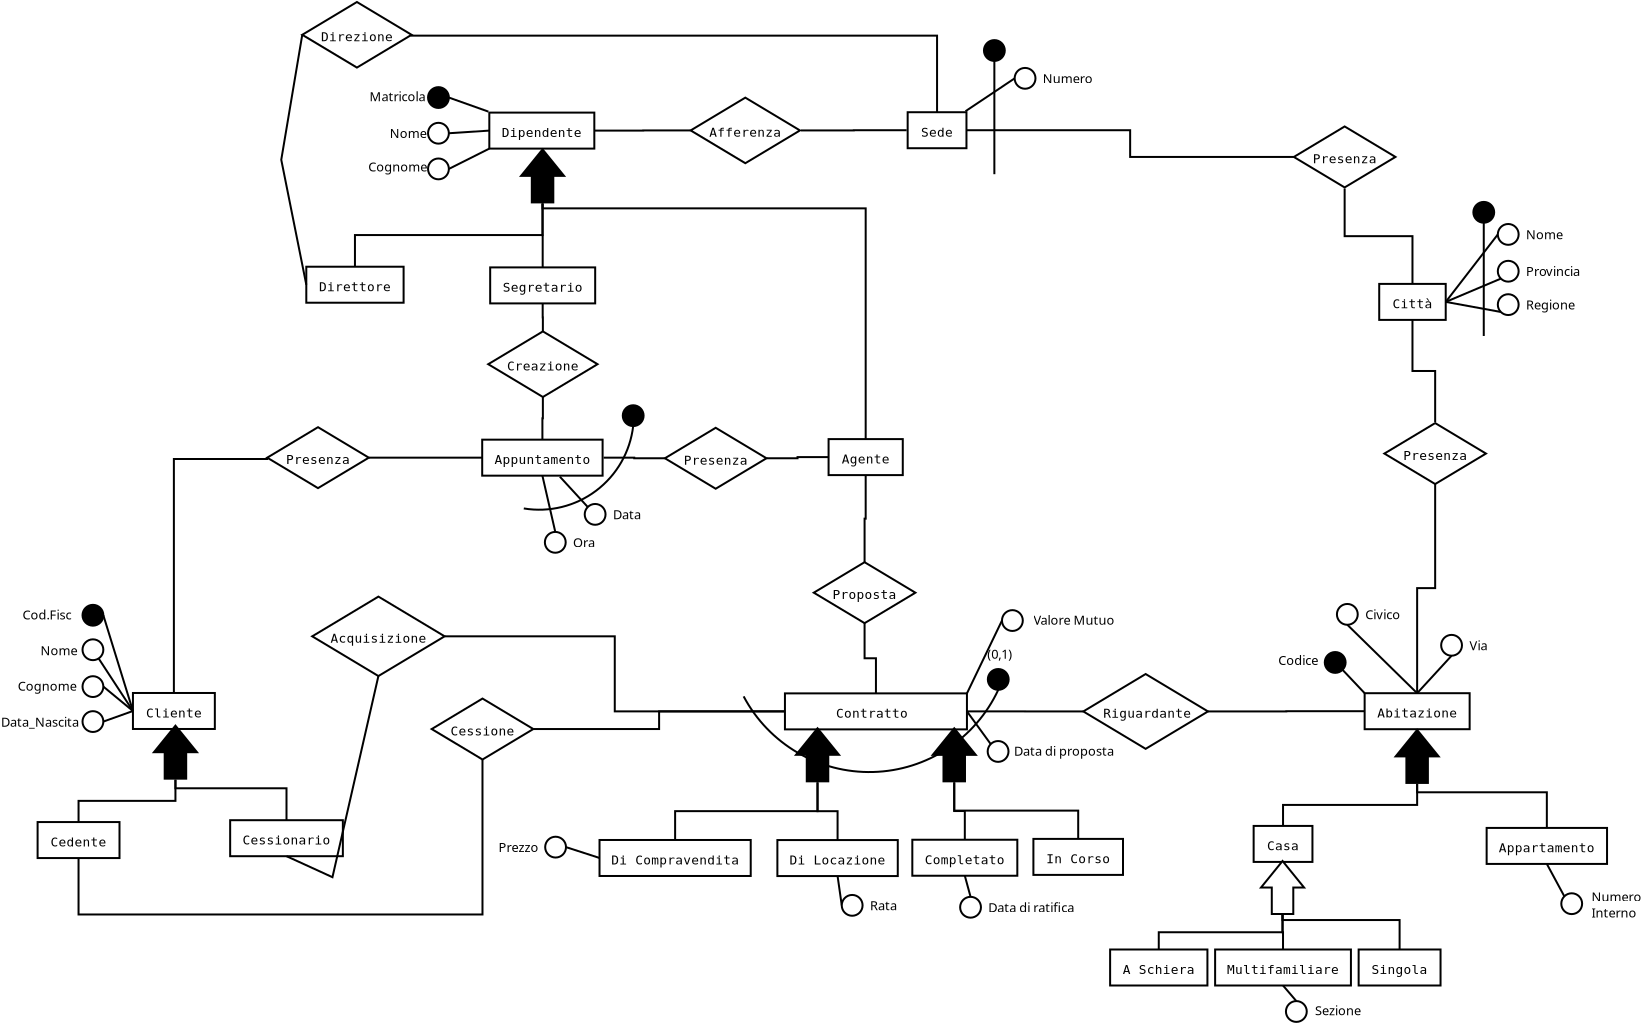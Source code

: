 <?xml version="1.0" encoding="UTF-8"?>
<dia:diagram xmlns:dia="http://www.lysator.liu.se/~alla/dia/">
  <dia:layer name="Sfondo" visible="true" active="true">
    <dia:object type="ER - Relationship" version="0" id="O0">
      <dia:attribute name="obj_pos">
        <dia:point val="65.571,6.34"/>
      </dia:attribute>
      <dia:attribute name="obj_bb">
        <dia:rectangle val="65.221,6.29;72.156,10.131"/>
      </dia:attribute>
      <dia:attribute name="elem_corner">
        <dia:point val="65.571,6.34"/>
      </dia:attribute>
      <dia:attribute name="elem_width">
        <dia:real val="6.235"/>
      </dia:attribute>
      <dia:attribute name="elem_height">
        <dia:real val="3.741"/>
      </dia:attribute>
      <dia:attribute name="border_width">
        <dia:real val="0.1"/>
      </dia:attribute>
      <dia:attribute name="border_color">
        <dia:color val="#000000"/>
      </dia:attribute>
      <dia:attribute name="inner_color">
        <dia:color val="#ffffff"/>
      </dia:attribute>
      <dia:attribute name="name">
        <dia:string>#Riguardante#</dia:string>
      </dia:attribute>
      <dia:attribute name="left_card">
        <dia:string>##</dia:string>
      </dia:attribute>
      <dia:attribute name="right_card">
        <dia:string>##</dia:string>
      </dia:attribute>
      <dia:attribute name="identifying">
        <dia:boolean val="false"/>
      </dia:attribute>
      <dia:attribute name="rotated">
        <dia:boolean val="false"/>
      </dia:attribute>
      <dia:attribute name="font">
        <dia:font family="monospace" style="0" name="Courier"/>
      </dia:attribute>
      <dia:attribute name="font_height">
        <dia:real val="0.8"/>
      </dia:attribute>
    </dia:object>
    <dia:object type="ER - Relationship" version="0" id="O1">
      <dia:attribute name="obj_pos">
        <dia:point val="27.017,2.469"/>
      </dia:attribute>
      <dia:attribute name="obj_bb">
        <dia:rectangle val="26.668,2.419;33.987,6.491"/>
      </dia:attribute>
      <dia:attribute name="elem_corner">
        <dia:point val="27.017,2.469"/>
      </dia:attribute>
      <dia:attribute name="elem_width">
        <dia:real val="6.62"/>
      </dia:attribute>
      <dia:attribute name="elem_height">
        <dia:real val="3.972"/>
      </dia:attribute>
      <dia:attribute name="border_width">
        <dia:real val="0.1"/>
      </dia:attribute>
      <dia:attribute name="border_color">
        <dia:color val="#000000"/>
      </dia:attribute>
      <dia:attribute name="inner_color">
        <dia:color val="#ffffff"/>
      </dia:attribute>
      <dia:attribute name="name">
        <dia:string>#Acquisizione#</dia:string>
      </dia:attribute>
      <dia:attribute name="left_card">
        <dia:string>##</dia:string>
      </dia:attribute>
      <dia:attribute name="right_card">
        <dia:string>##</dia:string>
      </dia:attribute>
      <dia:attribute name="identifying">
        <dia:boolean val="false"/>
      </dia:attribute>
      <dia:attribute name="rotated">
        <dia:boolean val="false"/>
      </dia:attribute>
      <dia:attribute name="font">
        <dia:font family="monospace" style="0" name="Courier"/>
      </dia:attribute>
      <dia:attribute name="font_height">
        <dia:real val="0.8"/>
      </dia:attribute>
    </dia:object>
    <dia:object type="ER - Relationship" version="0" id="O2">
      <dia:attribute name="obj_pos">
        <dia:point val="52.096,0.749"/>
      </dia:attribute>
      <dia:attribute name="obj_bb">
        <dia:rectangle val="51.746,0.699;57.526,3.847"/>
      </dia:attribute>
      <dia:attribute name="elem_corner">
        <dia:point val="52.096,0.749"/>
      </dia:attribute>
      <dia:attribute name="elem_width">
        <dia:real val="5.08"/>
      </dia:attribute>
      <dia:attribute name="elem_height">
        <dia:real val="3.048"/>
      </dia:attribute>
      <dia:attribute name="border_width">
        <dia:real val="0.1"/>
      </dia:attribute>
      <dia:attribute name="border_color">
        <dia:color val="#000000"/>
      </dia:attribute>
      <dia:attribute name="inner_color">
        <dia:color val="#ffffff"/>
      </dia:attribute>
      <dia:attribute name="name">
        <dia:string>#Proposta#</dia:string>
      </dia:attribute>
      <dia:attribute name="left_card">
        <dia:string>##</dia:string>
      </dia:attribute>
      <dia:attribute name="right_card">
        <dia:string>##</dia:string>
      </dia:attribute>
      <dia:attribute name="identifying">
        <dia:boolean val="false"/>
      </dia:attribute>
      <dia:attribute name="rotated">
        <dia:boolean val="false"/>
      </dia:attribute>
      <dia:attribute name="font">
        <dia:font family="monospace" style="0" name="Courier"/>
      </dia:attribute>
      <dia:attribute name="font_height">
        <dia:real val="0.8"/>
      </dia:attribute>
    </dia:object>
    <dia:object type="ER - Entity" version="0" id="O3">
      <dia:attribute name="obj_pos">
        <dia:point val="52.836,-5.406"/>
      </dia:attribute>
      <dia:attribute name="obj_bb">
        <dia:rectangle val="52.786,-5.456;56.596,-3.556"/>
      </dia:attribute>
      <dia:attribute name="elem_corner">
        <dia:point val="52.836,-5.406"/>
      </dia:attribute>
      <dia:attribute name="elem_width">
        <dia:real val="3.71"/>
      </dia:attribute>
      <dia:attribute name="elem_height">
        <dia:real val="1.8"/>
      </dia:attribute>
      <dia:attribute name="border_width">
        <dia:real val="0.1"/>
      </dia:attribute>
      <dia:attribute name="border_color">
        <dia:color val="#000000"/>
      </dia:attribute>
      <dia:attribute name="inner_color">
        <dia:color val="#ffffff"/>
      </dia:attribute>
      <dia:attribute name="name">
        <dia:string>#Agente#</dia:string>
      </dia:attribute>
      <dia:attribute name="weak">
        <dia:boolean val="false"/>
      </dia:attribute>
      <dia:attribute name="associative">
        <dia:boolean val="false"/>
      </dia:attribute>
      <dia:attribute name="font">
        <dia:font family="monospace" style="0" name="Courier"/>
      </dia:attribute>
      <dia:attribute name="font_height">
        <dia:real val="0.8"/>
      </dia:attribute>
    </dia:object>
    <dia:object type="ER - Entity" version="0" id="O4">
      <dia:attribute name="obj_pos">
        <dia:point val="35.916,-13.991"/>
      </dia:attribute>
      <dia:attribute name="obj_bb">
        <dia:rectangle val="35.865,-14.041;41.215,-12.141"/>
      </dia:attribute>
      <dia:attribute name="elem_corner">
        <dia:point val="35.916,-13.991"/>
      </dia:attribute>
      <dia:attribute name="elem_width">
        <dia:real val="5.25"/>
      </dia:attribute>
      <dia:attribute name="elem_height">
        <dia:real val="1.8"/>
      </dia:attribute>
      <dia:attribute name="border_width">
        <dia:real val="0.1"/>
      </dia:attribute>
      <dia:attribute name="border_color">
        <dia:color val="#000000"/>
      </dia:attribute>
      <dia:attribute name="inner_color">
        <dia:color val="#ffffff"/>
      </dia:attribute>
      <dia:attribute name="name">
        <dia:string>#Segretario#</dia:string>
      </dia:attribute>
      <dia:attribute name="weak">
        <dia:boolean val="false"/>
      </dia:attribute>
      <dia:attribute name="associative">
        <dia:boolean val="false"/>
      </dia:attribute>
      <dia:attribute name="font">
        <dia:font family="monospace" style="0" name="Courier"/>
      </dia:attribute>
      <dia:attribute name="font_height">
        <dia:real val="0.8"/>
      </dia:attribute>
    </dia:object>
    <dia:object type="ER - Entity" version="0" id="O5">
      <dia:attribute name="obj_pos">
        <dia:point val="26.722,-14.025"/>
      </dia:attribute>
      <dia:attribute name="obj_bb">
        <dia:rectangle val="26.672,-14.075;31.637,-12.175"/>
      </dia:attribute>
      <dia:attribute name="elem_corner">
        <dia:point val="26.722,-14.025"/>
      </dia:attribute>
      <dia:attribute name="elem_width">
        <dia:real val="4.865"/>
      </dia:attribute>
      <dia:attribute name="elem_height">
        <dia:real val="1.8"/>
      </dia:attribute>
      <dia:attribute name="border_width">
        <dia:real val="0.1"/>
      </dia:attribute>
      <dia:attribute name="border_color">
        <dia:color val="#000000"/>
      </dia:attribute>
      <dia:attribute name="inner_color">
        <dia:color val="#ffffff"/>
      </dia:attribute>
      <dia:attribute name="name">
        <dia:string>#Direttore#</dia:string>
      </dia:attribute>
      <dia:attribute name="weak">
        <dia:boolean val="false"/>
      </dia:attribute>
      <dia:attribute name="associative">
        <dia:boolean val="false"/>
      </dia:attribute>
      <dia:attribute name="font">
        <dia:font family="monospace" style="0" name="Courier"/>
      </dia:attribute>
      <dia:attribute name="font_height">
        <dia:real val="0.8"/>
      </dia:attribute>
    </dia:object>
    <dia:object type="ER - Entity" version="0" id="O6">
      <dia:attribute name="obj_pos">
        <dia:point val="79.639,7.299"/>
      </dia:attribute>
      <dia:attribute name="obj_bb">
        <dia:rectangle val="79.589,7.249;84.939,9.149"/>
      </dia:attribute>
      <dia:attribute name="elem_corner">
        <dia:point val="79.639,7.299"/>
      </dia:attribute>
      <dia:attribute name="elem_width">
        <dia:real val="5.25"/>
      </dia:attribute>
      <dia:attribute name="elem_height">
        <dia:real val="1.8"/>
      </dia:attribute>
      <dia:attribute name="border_width">
        <dia:real val="0.1"/>
      </dia:attribute>
      <dia:attribute name="border_color">
        <dia:color val="#000000"/>
      </dia:attribute>
      <dia:attribute name="inner_color">
        <dia:color val="#ffffff"/>
      </dia:attribute>
      <dia:attribute name="name">
        <dia:string>#Abitazione#</dia:string>
      </dia:attribute>
      <dia:attribute name="weak">
        <dia:boolean val="false"/>
      </dia:attribute>
      <dia:attribute name="associative">
        <dia:boolean val="false"/>
      </dia:attribute>
      <dia:attribute name="font">
        <dia:font family="monospace" style="0" name="Courier"/>
      </dia:attribute>
      <dia:attribute name="font_height">
        <dia:real val="0.8"/>
      </dia:attribute>
    </dia:object>
    <dia:object type="ER - Entity" version="0" id="O7">
      <dia:attribute name="obj_pos">
        <dia:point val="74.089,13.935"/>
      </dia:attribute>
      <dia:attribute name="obj_bb">
        <dia:rectangle val="74.039,13.885;77.079,15.785"/>
      </dia:attribute>
      <dia:attribute name="elem_corner">
        <dia:point val="74.089,13.935"/>
      </dia:attribute>
      <dia:attribute name="elem_width">
        <dia:real val="2.94"/>
      </dia:attribute>
      <dia:attribute name="elem_height">
        <dia:real val="1.8"/>
      </dia:attribute>
      <dia:attribute name="border_width">
        <dia:real val="0.1"/>
      </dia:attribute>
      <dia:attribute name="border_color">
        <dia:color val="#000000"/>
      </dia:attribute>
      <dia:attribute name="inner_color">
        <dia:color val="#ffffff"/>
      </dia:attribute>
      <dia:attribute name="name">
        <dia:string>#Casa#</dia:string>
      </dia:attribute>
      <dia:attribute name="weak">
        <dia:boolean val="false"/>
      </dia:attribute>
      <dia:attribute name="associative">
        <dia:boolean val="false"/>
      </dia:attribute>
      <dia:attribute name="font">
        <dia:font family="monospace" style="0" name="Courier"/>
      </dia:attribute>
      <dia:attribute name="font_height">
        <dia:real val="0.8"/>
      </dia:attribute>
    </dia:object>
    <dia:object type="ER - Entity" version="0" id="O8">
      <dia:attribute name="obj_pos">
        <dia:point val="85.739,14.035"/>
      </dia:attribute>
      <dia:attribute name="obj_bb">
        <dia:rectangle val="85.689,13.985;91.809,15.885"/>
      </dia:attribute>
      <dia:attribute name="elem_corner">
        <dia:point val="85.739,14.035"/>
      </dia:attribute>
      <dia:attribute name="elem_width">
        <dia:real val="6.02"/>
      </dia:attribute>
      <dia:attribute name="elem_height">
        <dia:real val="1.8"/>
      </dia:attribute>
      <dia:attribute name="border_width">
        <dia:real val="0.1"/>
      </dia:attribute>
      <dia:attribute name="border_color">
        <dia:color val="#000000"/>
      </dia:attribute>
      <dia:attribute name="inner_color">
        <dia:color val="#ffffff"/>
      </dia:attribute>
      <dia:attribute name="name">
        <dia:string>#Appartamento#</dia:string>
      </dia:attribute>
      <dia:attribute name="weak">
        <dia:boolean val="false"/>
      </dia:attribute>
      <dia:attribute name="associative">
        <dia:boolean val="false"/>
      </dia:attribute>
      <dia:attribute name="font">
        <dia:font family="monospace" style="0" name="Courier"/>
      </dia:attribute>
      <dia:attribute name="font_height">
        <dia:real val="0.8"/>
      </dia:attribute>
    </dia:object>
    <dia:object type="Geometric - Up Arrow" version="1" id="O9">
      <dia:attribute name="obj_pos">
        <dia:point val="81.189,9.135"/>
      </dia:attribute>
      <dia:attribute name="obj_bb">
        <dia:rectangle val="81.084,9.056;83.444,11.835"/>
      </dia:attribute>
      <dia:attribute name="meta">
        <dia:composite type="dict"/>
      </dia:attribute>
      <dia:attribute name="elem_corner">
        <dia:point val="81.189,9.135"/>
      </dia:attribute>
      <dia:attribute name="elem_width">
        <dia:real val="2.15"/>
      </dia:attribute>
      <dia:attribute name="elem_height">
        <dia:real val="2.65"/>
      </dia:attribute>
      <dia:attribute name="line_width">
        <dia:real val="0.1"/>
      </dia:attribute>
      <dia:attribute name="line_colour">
        <dia:color val="#000000"/>
      </dia:attribute>
      <dia:attribute name="fill_colour">
        <dia:color val="#000000"/>
      </dia:attribute>
      <dia:attribute name="show_background">
        <dia:boolean val="true"/>
      </dia:attribute>
      <dia:attribute name="line_style">
        <dia:enum val="0"/>
        <dia:real val="1"/>
      </dia:attribute>
      <dia:attribute name="flip_horizontal">
        <dia:boolean val="false"/>
      </dia:attribute>
      <dia:attribute name="flip_vertical">
        <dia:boolean val="false"/>
      </dia:attribute>
      <dia:attribute name="subscale">
        <dia:real val="1"/>
      </dia:attribute>
    </dia:object>
    <dia:object type="ER - Entity" version="0" id="O10">
      <dia:attribute name="obj_pos">
        <dia:point val="66.913,20.114"/>
      </dia:attribute>
      <dia:attribute name="obj_bb">
        <dia:rectangle val="66.863,20.064;71.828,21.964"/>
      </dia:attribute>
      <dia:attribute name="elem_corner">
        <dia:point val="66.913,20.114"/>
      </dia:attribute>
      <dia:attribute name="elem_width">
        <dia:real val="4.865"/>
      </dia:attribute>
      <dia:attribute name="elem_height">
        <dia:real val="1.8"/>
      </dia:attribute>
      <dia:attribute name="border_width">
        <dia:real val="0.1"/>
      </dia:attribute>
      <dia:attribute name="border_color">
        <dia:color val="#000000"/>
      </dia:attribute>
      <dia:attribute name="inner_color">
        <dia:color val="#ffffff"/>
      </dia:attribute>
      <dia:attribute name="name">
        <dia:string>#A Schiera#</dia:string>
      </dia:attribute>
      <dia:attribute name="weak">
        <dia:boolean val="false"/>
      </dia:attribute>
      <dia:attribute name="associative">
        <dia:boolean val="false"/>
      </dia:attribute>
      <dia:attribute name="font">
        <dia:font family="monospace" style="0" name="Courier"/>
      </dia:attribute>
      <dia:attribute name="font_height">
        <dia:real val="0.8"/>
      </dia:attribute>
    </dia:object>
    <dia:object type="ER - Entity" version="0" id="O11">
      <dia:attribute name="obj_pos">
        <dia:point val="72.163,20.114"/>
      </dia:attribute>
      <dia:attribute name="obj_bb">
        <dia:rectangle val="72.113,20.064;79.003,21.964"/>
      </dia:attribute>
      <dia:attribute name="elem_corner">
        <dia:point val="72.163,20.114"/>
      </dia:attribute>
      <dia:attribute name="elem_width">
        <dia:real val="6.79"/>
      </dia:attribute>
      <dia:attribute name="elem_height">
        <dia:real val="1.8"/>
      </dia:attribute>
      <dia:attribute name="border_width">
        <dia:real val="0.1"/>
      </dia:attribute>
      <dia:attribute name="border_color">
        <dia:color val="#000000"/>
      </dia:attribute>
      <dia:attribute name="inner_color">
        <dia:color val="#ffffff"/>
      </dia:attribute>
      <dia:attribute name="name">
        <dia:string>#Multifamiliare#</dia:string>
      </dia:attribute>
      <dia:attribute name="weak">
        <dia:boolean val="false"/>
      </dia:attribute>
      <dia:attribute name="associative">
        <dia:boolean val="false"/>
      </dia:attribute>
      <dia:attribute name="font">
        <dia:font family="monospace" style="0" name="Courier"/>
      </dia:attribute>
      <dia:attribute name="font_height">
        <dia:real val="0.8"/>
      </dia:attribute>
    </dia:object>
    <dia:object type="ER - Entity" version="0" id="O12">
      <dia:attribute name="obj_pos">
        <dia:point val="79.339,20.114"/>
      </dia:attribute>
      <dia:attribute name="obj_bb">
        <dia:rectangle val="79.289,20.064;83.484,21.964"/>
      </dia:attribute>
      <dia:attribute name="elem_corner">
        <dia:point val="79.339,20.114"/>
      </dia:attribute>
      <dia:attribute name="elem_width">
        <dia:real val="4.095"/>
      </dia:attribute>
      <dia:attribute name="elem_height">
        <dia:real val="1.8"/>
      </dia:attribute>
      <dia:attribute name="border_width">
        <dia:real val="0.1"/>
      </dia:attribute>
      <dia:attribute name="border_color">
        <dia:color val="#000000"/>
      </dia:attribute>
      <dia:attribute name="inner_color">
        <dia:color val="#ffffff"/>
      </dia:attribute>
      <dia:attribute name="name">
        <dia:string>#Singola#</dia:string>
      </dia:attribute>
      <dia:attribute name="weak">
        <dia:boolean val="false"/>
      </dia:attribute>
      <dia:attribute name="associative">
        <dia:boolean val="false"/>
      </dia:attribute>
      <dia:attribute name="font">
        <dia:font family="monospace" style="0" name="Courier"/>
      </dia:attribute>
      <dia:attribute name="font_height">
        <dia:real val="0.8"/>
      </dia:attribute>
    </dia:object>
    <dia:object type="Standard - ZigZagLine" version="1" id="O13">
      <dia:attribute name="obj_pos">
        <dia:point val="69.346,20.114"/>
      </dia:attribute>
      <dia:attribute name="obj_bb">
        <dia:rectangle val="69.296,17.066;75.584,20.164"/>
      </dia:attribute>
      <dia:attribute name="orth_points">
        <dia:point val="69.346,20.114"/>
        <dia:point val="69.346,18.651"/>
        <dia:point val="75.534,18.651"/>
        <dia:point val="75.534,17.116"/>
      </dia:attribute>
      <dia:attribute name="orth_orient">
        <dia:enum val="1"/>
        <dia:enum val="0"/>
        <dia:enum val="1"/>
      </dia:attribute>
      <dia:attribute name="autorouting">
        <dia:boolean val="true"/>
      </dia:attribute>
      <dia:connections>
        <dia:connection handle="0" to="O10" connection="1"/>
        <dia:connection handle="1" to="O16" connection="26"/>
      </dia:connections>
    </dia:object>
    <dia:object type="Standard - ZigZagLine" version="1" id="O14">
      <dia:attribute name="obj_pos">
        <dia:point val="75.558,20.114"/>
      </dia:attribute>
      <dia:attribute name="obj_bb">
        <dia:rectangle val="75.484,17.066;75.608,20.164"/>
      </dia:attribute>
      <dia:attribute name="orth_points">
        <dia:point val="75.558,20.114"/>
        <dia:point val="75.558,18.601"/>
        <dia:point val="75.534,18.601"/>
        <dia:point val="75.534,17.116"/>
      </dia:attribute>
      <dia:attribute name="orth_orient">
        <dia:enum val="1"/>
        <dia:enum val="0"/>
        <dia:enum val="1"/>
      </dia:attribute>
      <dia:attribute name="autorouting">
        <dia:boolean val="true"/>
      </dia:attribute>
      <dia:connections>
        <dia:connection handle="0" to="O11" connection="1"/>
        <dia:connection handle="1" to="O16" connection="26"/>
      </dia:connections>
    </dia:object>
    <dia:object type="Standard - ZigZagLine" version="1" id="O15">
      <dia:attribute name="obj_pos">
        <dia:point val="81.387,20.114"/>
      </dia:attribute>
      <dia:attribute name="obj_bb">
        <dia:rectangle val="75.484,18.339;81.437,20.164"/>
      </dia:attribute>
      <dia:attribute name="orth_points">
        <dia:point val="81.387,20.114"/>
        <dia:point val="81.387,18.641"/>
        <dia:point val="75.534,18.641"/>
        <dia:point val="75.534,18.389"/>
      </dia:attribute>
      <dia:attribute name="orth_orient">
        <dia:enum val="1"/>
        <dia:enum val="0"/>
        <dia:enum val="1"/>
      </dia:attribute>
      <dia:attribute name="autorouting">
        <dia:boolean val="false"/>
      </dia:attribute>
      <dia:connections>
        <dia:connection handle="0" to="O12" connection="1"/>
      </dia:connections>
    </dia:object>
    <dia:object type="Geometric - Up Arrow" version="1" id="O16">
      <dia:attribute name="obj_pos">
        <dia:point val="74.459,15.689"/>
      </dia:attribute>
      <dia:attribute name="obj_bb">
        <dia:rectangle val="74.354,15.61;76.714,18.389"/>
      </dia:attribute>
      <dia:attribute name="meta">
        <dia:composite type="dict"/>
      </dia:attribute>
      <dia:attribute name="elem_corner">
        <dia:point val="74.459,15.689"/>
      </dia:attribute>
      <dia:attribute name="elem_width">
        <dia:real val="2.15"/>
      </dia:attribute>
      <dia:attribute name="elem_height">
        <dia:real val="2.65"/>
      </dia:attribute>
      <dia:attribute name="line_width">
        <dia:real val="0.1"/>
      </dia:attribute>
      <dia:attribute name="line_colour">
        <dia:color val="#000000"/>
      </dia:attribute>
      <dia:attribute name="fill_colour">
        <dia:color val="#ffffff"/>
      </dia:attribute>
      <dia:attribute name="show_background">
        <dia:boolean val="true"/>
      </dia:attribute>
      <dia:attribute name="line_style">
        <dia:enum val="0"/>
        <dia:real val="1"/>
      </dia:attribute>
      <dia:attribute name="flip_horizontal">
        <dia:boolean val="false"/>
      </dia:attribute>
      <dia:attribute name="flip_vertical">
        <dia:boolean val="false"/>
      </dia:attribute>
      <dia:attribute name="subscale">
        <dia:real val="1"/>
      </dia:attribute>
    </dia:object>
    <dia:object type="Standard - ZigZagLine" version="1" id="O17">
      <dia:attribute name="obj_pos">
        <dia:point val="75.559,13.935"/>
      </dia:attribute>
      <dia:attribute name="obj_bb">
        <dia:rectangle val="75.509,10.512;82.314,13.985"/>
      </dia:attribute>
      <dia:attribute name="orth_points">
        <dia:point val="75.559,13.935"/>
        <dia:point val="75.559,12.248"/>
        <dia:point val="82.264,12.248"/>
        <dia:point val="82.264,10.562"/>
      </dia:attribute>
      <dia:attribute name="orth_orient">
        <dia:enum val="1"/>
        <dia:enum val="0"/>
        <dia:enum val="1"/>
      </dia:attribute>
      <dia:attribute name="autorouting">
        <dia:boolean val="true"/>
      </dia:attribute>
      <dia:connections>
        <dia:connection handle="0" to="O7" connection="1"/>
        <dia:connection handle="1" to="O9" connection="26"/>
      </dia:connections>
    </dia:object>
    <dia:object type="Standard - ZigZagLine" version="1" id="O18">
      <dia:attribute name="obj_pos">
        <dia:point val="88.749,14.035"/>
      </dia:attribute>
      <dia:attribute name="obj_bb">
        <dia:rectangle val="82.214,11.785;88.799,14.085"/>
      </dia:attribute>
      <dia:attribute name="orth_points">
        <dia:point val="88.749,14.035"/>
        <dia:point val="88.749,12.253"/>
        <dia:point val="82.264,12.253"/>
        <dia:point val="82.264,11.835"/>
      </dia:attribute>
      <dia:attribute name="orth_orient">
        <dia:enum val="1"/>
        <dia:enum val="0"/>
        <dia:enum val="1"/>
      </dia:attribute>
      <dia:attribute name="autorouting">
        <dia:boolean val="false"/>
      </dia:attribute>
      <dia:connections>
        <dia:connection handle="0" to="O8" connection="1"/>
        <dia:connection handle="1" to="O9" connection="26"/>
      </dia:connections>
    </dia:object>
    <dia:object type="ER - Entity" version="0" id="O19">
      <dia:attribute name="obj_pos">
        <dia:point val="35.517,-5.378"/>
      </dia:attribute>
      <dia:attribute name="obj_bb">
        <dia:rectangle val="35.467,-5.428;41.587,-3.528"/>
      </dia:attribute>
      <dia:attribute name="elem_corner">
        <dia:point val="35.517,-5.378"/>
      </dia:attribute>
      <dia:attribute name="elem_width">
        <dia:real val="6.02"/>
      </dia:attribute>
      <dia:attribute name="elem_height">
        <dia:real val="1.8"/>
      </dia:attribute>
      <dia:attribute name="border_width">
        <dia:real val="0.1"/>
      </dia:attribute>
      <dia:attribute name="border_color">
        <dia:color val="#000000"/>
      </dia:attribute>
      <dia:attribute name="inner_color">
        <dia:color val="#ffffff"/>
      </dia:attribute>
      <dia:attribute name="name">
        <dia:string>#Appuntamento#</dia:string>
      </dia:attribute>
      <dia:attribute name="weak">
        <dia:boolean val="false"/>
      </dia:attribute>
      <dia:attribute name="associative">
        <dia:boolean val="false"/>
      </dia:attribute>
      <dia:attribute name="font">
        <dia:font family="monospace" style="0" name="Courier"/>
      </dia:attribute>
      <dia:attribute name="font_height">
        <dia:real val="0.8"/>
      </dia:attribute>
    </dia:object>
    <dia:object type="ER - Relationship" version="0" id="O20">
      <dia:attribute name="obj_pos">
        <dia:point val="45.94,-22.479"/>
      </dia:attribute>
      <dia:attribute name="obj_bb">
        <dia:rectangle val="45.59,-22.529;51.755,-19.15"/>
      </dia:attribute>
      <dia:attribute name="elem_corner">
        <dia:point val="45.94,-22.479"/>
      </dia:attribute>
      <dia:attribute name="elem_width">
        <dia:real val="5.465"/>
      </dia:attribute>
      <dia:attribute name="elem_height">
        <dia:real val="3.279"/>
      </dia:attribute>
      <dia:attribute name="border_width">
        <dia:real val="0.1"/>
      </dia:attribute>
      <dia:attribute name="border_color">
        <dia:color val="#000000"/>
      </dia:attribute>
      <dia:attribute name="inner_color">
        <dia:color val="#ffffff"/>
      </dia:attribute>
      <dia:attribute name="name">
        <dia:string>#Afferenza#</dia:string>
      </dia:attribute>
      <dia:attribute name="left_card">
        <dia:string>##</dia:string>
      </dia:attribute>
      <dia:attribute name="right_card">
        <dia:string>##</dia:string>
      </dia:attribute>
      <dia:attribute name="identifying">
        <dia:boolean val="false"/>
      </dia:attribute>
      <dia:attribute name="rotated">
        <dia:boolean val="false"/>
      </dia:attribute>
      <dia:attribute name="font">
        <dia:font family="monospace" style="0" name="Courier"/>
      </dia:attribute>
      <dia:attribute name="font_height">
        <dia:real val="0.8"/>
      </dia:attribute>
    </dia:object>
    <dia:object type="ER - Entity" version="0" id="O21">
      <dia:attribute name="obj_pos">
        <dia:point val="56.79,-21.75"/>
      </dia:attribute>
      <dia:attribute name="obj_bb">
        <dia:rectangle val="56.74,-21.8;59.78,-19.9"/>
      </dia:attribute>
      <dia:attribute name="elem_corner">
        <dia:point val="56.79,-21.75"/>
      </dia:attribute>
      <dia:attribute name="elem_width">
        <dia:real val="2.94"/>
      </dia:attribute>
      <dia:attribute name="elem_height">
        <dia:real val="1.8"/>
      </dia:attribute>
      <dia:attribute name="border_width">
        <dia:real val="0.1"/>
      </dia:attribute>
      <dia:attribute name="border_color">
        <dia:color val="#000000"/>
      </dia:attribute>
      <dia:attribute name="inner_color">
        <dia:color val="#ffffff"/>
      </dia:attribute>
      <dia:attribute name="name">
        <dia:string>#Sede#</dia:string>
      </dia:attribute>
      <dia:attribute name="weak">
        <dia:boolean val="false"/>
      </dia:attribute>
      <dia:attribute name="associative">
        <dia:boolean val="false"/>
      </dia:attribute>
      <dia:attribute name="font">
        <dia:font family="monospace" style="0" name="Courier"/>
      </dia:attribute>
      <dia:attribute name="font_height">
        <dia:real val="0.8"/>
      </dia:attribute>
    </dia:object>
    <dia:object type="ER - Entity" version="0" id="O22">
      <dia:attribute name="obj_pos">
        <dia:point val="35.873,-21.731"/>
      </dia:attribute>
      <dia:attribute name="obj_bb">
        <dia:rectangle val="35.822,-21.781;41.172,-19.881"/>
      </dia:attribute>
      <dia:attribute name="elem_corner">
        <dia:point val="35.873,-21.731"/>
      </dia:attribute>
      <dia:attribute name="elem_width">
        <dia:real val="5.25"/>
      </dia:attribute>
      <dia:attribute name="elem_height">
        <dia:real val="1.8"/>
      </dia:attribute>
      <dia:attribute name="border_width">
        <dia:real val="0.1"/>
      </dia:attribute>
      <dia:attribute name="border_color">
        <dia:color val="#000000"/>
      </dia:attribute>
      <dia:attribute name="inner_color">
        <dia:color val="#ffffff"/>
      </dia:attribute>
      <dia:attribute name="name">
        <dia:string>#Dipendente#</dia:string>
      </dia:attribute>
      <dia:attribute name="weak">
        <dia:boolean val="false"/>
      </dia:attribute>
      <dia:attribute name="associative">
        <dia:boolean val="false"/>
      </dia:attribute>
      <dia:attribute name="font">
        <dia:font family="monospace" style="0" name="Courier"/>
      </dia:attribute>
      <dia:attribute name="font_height">
        <dia:real val="0.8"/>
      </dia:attribute>
    </dia:object>
    <dia:object type="Standard - ZigZagLine" version="1" id="O23">
      <dia:attribute name="obj_pos">
        <dia:point val="41.123,-20.831"/>
      </dia:attribute>
      <dia:attribute name="obj_bb">
        <dia:rectangle val="41.072,-20.89;45.99,-20.781"/>
      </dia:attribute>
      <dia:attribute name="orth_points">
        <dia:point val="41.123,-20.831"/>
        <dia:point val="43.569,-20.831"/>
        <dia:point val="43.569,-20.84"/>
        <dia:point val="45.94,-20.84"/>
      </dia:attribute>
      <dia:attribute name="orth_orient">
        <dia:enum val="0"/>
        <dia:enum val="1"/>
        <dia:enum val="0"/>
      </dia:attribute>
      <dia:attribute name="autorouting">
        <dia:boolean val="false"/>
      </dia:attribute>
      <dia:connections>
        <dia:connection handle="0" to="O22" connection="4"/>
        <dia:connection handle="1" to="O20" connection="0"/>
      </dia:connections>
    </dia:object>
    <dia:object type="Standard - ZigZagLine" version="1" id="O24">
      <dia:attribute name="obj_pos">
        <dia:point val="51.455,-20.84"/>
      </dia:attribute>
      <dia:attribute name="obj_bb">
        <dia:rectangle val="51.405,-20.9;56.79,-20.79"/>
      </dia:attribute>
      <dia:attribute name="orth_points">
        <dia:point val="51.455,-20.84"/>
        <dia:point val="54.097,-20.84"/>
        <dia:point val="54.097,-20.85"/>
        <dia:point val="56.74,-20.85"/>
      </dia:attribute>
      <dia:attribute name="orth_orient">
        <dia:enum val="0"/>
        <dia:enum val="1"/>
        <dia:enum val="0"/>
      </dia:attribute>
      <dia:attribute name="autorouting">
        <dia:boolean val="true"/>
      </dia:attribute>
      <dia:connections>
        <dia:connection handle="0" to="O20" connection="8"/>
        <dia:connection handle="1" to="O21" connection="8"/>
      </dia:connections>
    </dia:object>
    <dia:object type="ER - Entity" version="0" id="O25">
      <dia:attribute name="obj_pos">
        <dia:point val="18.054,7.288"/>
      </dia:attribute>
      <dia:attribute name="obj_bb">
        <dia:rectangle val="18.004,7.238;22.199,9.138"/>
      </dia:attribute>
      <dia:attribute name="elem_corner">
        <dia:point val="18.054,7.288"/>
      </dia:attribute>
      <dia:attribute name="elem_width">
        <dia:real val="4.095"/>
      </dia:attribute>
      <dia:attribute name="elem_height">
        <dia:real val="1.8"/>
      </dia:attribute>
      <dia:attribute name="border_width">
        <dia:real val="0.1"/>
      </dia:attribute>
      <dia:attribute name="border_color">
        <dia:color val="#000000"/>
      </dia:attribute>
      <dia:attribute name="inner_color">
        <dia:color val="#ffffff"/>
      </dia:attribute>
      <dia:attribute name="name">
        <dia:string>#Cliente#</dia:string>
      </dia:attribute>
      <dia:attribute name="weak">
        <dia:boolean val="false"/>
      </dia:attribute>
      <dia:attribute name="associative">
        <dia:boolean val="false"/>
      </dia:attribute>
      <dia:attribute name="font">
        <dia:font family="monospace" style="0" name="Courier"/>
      </dia:attribute>
      <dia:attribute name="font_height">
        <dia:real val="0.8"/>
      </dia:attribute>
    </dia:object>
    <dia:object type="Geometric - Up Arrow" version="1" id="O26">
      <dia:attribute name="obj_pos">
        <dia:point val="19.104,8.923"/>
      </dia:attribute>
      <dia:attribute name="obj_bb">
        <dia:rectangle val="18.999,8.843;21.359,11.623"/>
      </dia:attribute>
      <dia:attribute name="meta">
        <dia:composite type="dict"/>
      </dia:attribute>
      <dia:attribute name="elem_corner">
        <dia:point val="19.104,8.923"/>
      </dia:attribute>
      <dia:attribute name="elem_width">
        <dia:real val="2.15"/>
      </dia:attribute>
      <dia:attribute name="elem_height">
        <dia:real val="2.65"/>
      </dia:attribute>
      <dia:attribute name="line_width">
        <dia:real val="0.1"/>
      </dia:attribute>
      <dia:attribute name="line_colour">
        <dia:color val="#000000"/>
      </dia:attribute>
      <dia:attribute name="fill_colour">
        <dia:color val="#000000"/>
      </dia:attribute>
      <dia:attribute name="show_background">
        <dia:boolean val="true"/>
      </dia:attribute>
      <dia:attribute name="line_style">
        <dia:enum val="0"/>
        <dia:real val="1"/>
      </dia:attribute>
      <dia:attribute name="flip_horizontal">
        <dia:boolean val="false"/>
      </dia:attribute>
      <dia:attribute name="flip_vertical">
        <dia:boolean val="false"/>
      </dia:attribute>
      <dia:attribute name="subscale">
        <dia:real val="1"/>
      </dia:attribute>
    </dia:object>
    <dia:object type="ER - Entity" version="0" id="O27">
      <dia:attribute name="obj_pos">
        <dia:point val="13.287,13.742"/>
      </dia:attribute>
      <dia:attribute name="obj_bb">
        <dia:rectangle val="13.236,13.692;17.431,15.592"/>
      </dia:attribute>
      <dia:attribute name="elem_corner">
        <dia:point val="13.287,13.742"/>
      </dia:attribute>
      <dia:attribute name="elem_width">
        <dia:real val="4.095"/>
      </dia:attribute>
      <dia:attribute name="elem_height">
        <dia:real val="1.8"/>
      </dia:attribute>
      <dia:attribute name="border_width">
        <dia:real val="0.1"/>
      </dia:attribute>
      <dia:attribute name="border_color">
        <dia:color val="#000000"/>
      </dia:attribute>
      <dia:attribute name="inner_color">
        <dia:color val="#ffffff"/>
      </dia:attribute>
      <dia:attribute name="name">
        <dia:string>#Cedente#</dia:string>
      </dia:attribute>
      <dia:attribute name="weak">
        <dia:boolean val="false"/>
      </dia:attribute>
      <dia:attribute name="associative">
        <dia:boolean val="false"/>
      </dia:attribute>
      <dia:attribute name="font">
        <dia:font family="monospace" style="0" name="Courier"/>
      </dia:attribute>
      <dia:attribute name="font_height">
        <dia:real val="0.8"/>
      </dia:attribute>
    </dia:object>
    <dia:object type="ER - Entity" version="0" id="O28">
      <dia:attribute name="obj_pos">
        <dia:point val="22.915,13.649"/>
      </dia:attribute>
      <dia:attribute name="obj_bb">
        <dia:rectangle val="22.865,13.6;28.6,15.499"/>
      </dia:attribute>
      <dia:attribute name="elem_corner">
        <dia:point val="22.915,13.649"/>
      </dia:attribute>
      <dia:attribute name="elem_width">
        <dia:real val="5.635"/>
      </dia:attribute>
      <dia:attribute name="elem_height">
        <dia:real val="1.8"/>
      </dia:attribute>
      <dia:attribute name="border_width">
        <dia:real val="0.1"/>
      </dia:attribute>
      <dia:attribute name="border_color">
        <dia:color val="#000000"/>
      </dia:attribute>
      <dia:attribute name="inner_color">
        <dia:color val="#ffffff"/>
      </dia:attribute>
      <dia:attribute name="name">
        <dia:string>#Cessionario#</dia:string>
      </dia:attribute>
      <dia:attribute name="weak">
        <dia:boolean val="false"/>
      </dia:attribute>
      <dia:attribute name="associative">
        <dia:boolean val="false"/>
      </dia:attribute>
      <dia:attribute name="font">
        <dia:font family="monospace" style="0" name="Courier"/>
      </dia:attribute>
      <dia:attribute name="font_height">
        <dia:real val="0.8"/>
      </dia:attribute>
    </dia:object>
    <dia:object type="Standard - ZigZagLine" version="1" id="O29">
      <dia:attribute name="obj_pos">
        <dia:point val="15.334,13.742"/>
      </dia:attribute>
      <dia:attribute name="obj_bb">
        <dia:rectangle val="15.284,10.3;20.229,13.792"/>
      </dia:attribute>
      <dia:attribute name="orth_points">
        <dia:point val="15.334,13.742"/>
        <dia:point val="15.334,12.046"/>
        <dia:point val="20.179,12.046"/>
        <dia:point val="20.179,10.35"/>
      </dia:attribute>
      <dia:attribute name="orth_orient">
        <dia:enum val="1"/>
        <dia:enum val="0"/>
        <dia:enum val="1"/>
      </dia:attribute>
      <dia:attribute name="autorouting">
        <dia:boolean val="true"/>
      </dia:attribute>
      <dia:connections>
        <dia:connection handle="0" to="O27" connection="1"/>
        <dia:connection handle="1" to="O26" connection="26"/>
      </dia:connections>
    </dia:object>
    <dia:object type="Standard - ZigZagLine" version="1" id="O30">
      <dia:attribute name="obj_pos">
        <dia:point val="25.732,13.649"/>
      </dia:attribute>
      <dia:attribute name="obj_bb">
        <dia:rectangle val="20.129,11.572;25.782,13.7"/>
      </dia:attribute>
      <dia:attribute name="orth_points">
        <dia:point val="25.732,13.649"/>
        <dia:point val="25.732,12.053"/>
        <dia:point val="20.179,12.053"/>
        <dia:point val="20.179,11.622"/>
      </dia:attribute>
      <dia:attribute name="orth_orient">
        <dia:enum val="1"/>
        <dia:enum val="0"/>
        <dia:enum val="1"/>
      </dia:attribute>
      <dia:attribute name="autorouting">
        <dia:boolean val="false"/>
      </dia:attribute>
      <dia:connections>
        <dia:connection handle="0" to="O28" connection="1"/>
        <dia:connection handle="1" to="O26" connection="26"/>
      </dia:connections>
    </dia:object>
    <dia:object type="ER - Relationship" version="0" id="O31">
      <dia:attribute name="obj_pos">
        <dia:point val="35.818,-10.791"/>
      </dia:attribute>
      <dia:attribute name="obj_bb">
        <dia:rectangle val="35.468,-10.841;41.633,-7.462"/>
      </dia:attribute>
      <dia:attribute name="elem_corner">
        <dia:point val="35.818,-10.791"/>
      </dia:attribute>
      <dia:attribute name="elem_width">
        <dia:real val="5.465"/>
      </dia:attribute>
      <dia:attribute name="elem_height">
        <dia:real val="3.279"/>
      </dia:attribute>
      <dia:attribute name="border_width">
        <dia:real val="0.1"/>
      </dia:attribute>
      <dia:attribute name="border_color">
        <dia:color val="#000000"/>
      </dia:attribute>
      <dia:attribute name="inner_color">
        <dia:color val="#ffffff"/>
      </dia:attribute>
      <dia:attribute name="name">
        <dia:string>#Creazione#</dia:string>
      </dia:attribute>
      <dia:attribute name="left_card">
        <dia:string>##</dia:string>
      </dia:attribute>
      <dia:attribute name="right_card">
        <dia:string>##</dia:string>
      </dia:attribute>
      <dia:attribute name="identifying">
        <dia:boolean val="false"/>
      </dia:attribute>
      <dia:attribute name="rotated">
        <dia:boolean val="false"/>
      </dia:attribute>
      <dia:attribute name="font">
        <dia:font family="monospace" style="0" name="Courier"/>
      </dia:attribute>
      <dia:attribute name="font_height">
        <dia:real val="0.8"/>
      </dia:attribute>
    </dia:object>
    <dia:object type="ER - Relationship" version="0" id="O32">
      <dia:attribute name="obj_pos">
        <dia:point val="44.651,-5.972"/>
      </dia:attribute>
      <dia:attribute name="obj_bb">
        <dia:rectangle val="44.301,-6.022;50.081,-2.874"/>
      </dia:attribute>
      <dia:attribute name="elem_corner">
        <dia:point val="44.651,-5.972"/>
      </dia:attribute>
      <dia:attribute name="elem_width">
        <dia:real val="5.08"/>
      </dia:attribute>
      <dia:attribute name="elem_height">
        <dia:real val="3.048"/>
      </dia:attribute>
      <dia:attribute name="border_width">
        <dia:real val="0.1"/>
      </dia:attribute>
      <dia:attribute name="border_color">
        <dia:color val="#000000"/>
      </dia:attribute>
      <dia:attribute name="inner_color">
        <dia:color val="#ffffff"/>
      </dia:attribute>
      <dia:attribute name="name">
        <dia:string>#Presenza#</dia:string>
      </dia:attribute>
      <dia:attribute name="left_card">
        <dia:string>##</dia:string>
      </dia:attribute>
      <dia:attribute name="right_card">
        <dia:string>##</dia:string>
      </dia:attribute>
      <dia:attribute name="identifying">
        <dia:boolean val="false"/>
      </dia:attribute>
      <dia:attribute name="rotated">
        <dia:boolean val="false"/>
      </dia:attribute>
      <dia:attribute name="font">
        <dia:font family="monospace" style="0" name="Courier"/>
      </dia:attribute>
      <dia:attribute name="font_height">
        <dia:real val="0.8"/>
      </dia:attribute>
    </dia:object>
    <dia:object type="ER - Relationship" version="0" id="O33">
      <dia:attribute name="obj_pos">
        <dia:point val="24.767,-6.002"/>
      </dia:attribute>
      <dia:attribute name="obj_bb">
        <dia:rectangle val="24.416,-6.052;30.197,-2.904"/>
      </dia:attribute>
      <dia:attribute name="elem_corner">
        <dia:point val="24.767,-6.002"/>
      </dia:attribute>
      <dia:attribute name="elem_width">
        <dia:real val="5.08"/>
      </dia:attribute>
      <dia:attribute name="elem_height">
        <dia:real val="3.048"/>
      </dia:attribute>
      <dia:attribute name="border_width">
        <dia:real val="0.1"/>
      </dia:attribute>
      <dia:attribute name="border_color">
        <dia:color val="#000000"/>
      </dia:attribute>
      <dia:attribute name="inner_color">
        <dia:color val="#ffffff"/>
      </dia:attribute>
      <dia:attribute name="name">
        <dia:string>#Presenza#</dia:string>
      </dia:attribute>
      <dia:attribute name="left_card">
        <dia:string>##</dia:string>
      </dia:attribute>
      <dia:attribute name="right_card">
        <dia:string>##</dia:string>
      </dia:attribute>
      <dia:attribute name="identifying">
        <dia:boolean val="false"/>
      </dia:attribute>
      <dia:attribute name="rotated">
        <dia:boolean val="false"/>
      </dia:attribute>
      <dia:attribute name="font">
        <dia:font family="monospace" style="0" name="Courier"/>
      </dia:attribute>
      <dia:attribute name="font_height">
        <dia:real val="0.8"/>
      </dia:attribute>
    </dia:object>
    <dia:object type="Standard - ZigZagLine" version="1" id="O34">
      <dia:attribute name="obj_pos">
        <dia:point val="29.846,-4.478"/>
      </dia:attribute>
      <dia:attribute name="obj_bb">
        <dia:rectangle val="29.797,-4.528;35.567,-4.428"/>
      </dia:attribute>
      <dia:attribute name="orth_points">
        <dia:point val="29.846,-4.478"/>
        <dia:point val="32.682,-4.478"/>
        <dia:point val="32.682,-4.478"/>
        <dia:point val="35.517,-4.478"/>
      </dia:attribute>
      <dia:attribute name="orth_orient">
        <dia:enum val="0"/>
        <dia:enum val="1"/>
        <dia:enum val="0"/>
      </dia:attribute>
      <dia:attribute name="autorouting">
        <dia:boolean val="true"/>
      </dia:attribute>
      <dia:connections>
        <dia:connection handle="0" to="O33" connection="4"/>
        <dia:connection handle="1" to="O19" connection="3"/>
      </dia:connections>
    </dia:object>
    <dia:object type="Standard - ZigZagLine" version="1" id="O35">
      <dia:attribute name="obj_pos">
        <dia:point val="24.767,-4.478"/>
      </dia:attribute>
      <dia:attribute name="obj_bb">
        <dia:rectangle val="20.051,-4.528;24.817,7.338"/>
      </dia:attribute>
      <dia:attribute name="orth_points">
        <dia:point val="24.767,-4.478"/>
        <dia:point val="24.767,-4.411"/>
        <dia:point val="20.101,-4.411"/>
        <dia:point val="20.101,7.288"/>
      </dia:attribute>
      <dia:attribute name="orth_orient">
        <dia:enum val="1"/>
        <dia:enum val="0"/>
        <dia:enum val="1"/>
      </dia:attribute>
      <dia:attribute name="autorouting">
        <dia:boolean val="false"/>
      </dia:attribute>
      <dia:connections>
        <dia:connection handle="0" to="O33" connection="0"/>
        <dia:connection handle="1" to="O25" connection="1"/>
      </dia:connections>
    </dia:object>
    <dia:object type="Standard - ZigZagLine" version="1" id="O36">
      <dia:attribute name="obj_pos">
        <dia:point val="41.587,-4.478"/>
      </dia:attribute>
      <dia:attribute name="obj_bb">
        <dia:rectangle val="41.537,-4.528;44.701,-4.398"/>
      </dia:attribute>
      <dia:attribute name="orth_points">
        <dia:point val="41.587,-4.478"/>
        <dia:point val="43.119,-4.478"/>
        <dia:point val="43.119,-4.448"/>
        <dia:point val="44.651,-4.448"/>
      </dia:attribute>
      <dia:attribute name="orth_orient">
        <dia:enum val="0"/>
        <dia:enum val="1"/>
        <dia:enum val="0"/>
      </dia:attribute>
      <dia:attribute name="autorouting">
        <dia:boolean val="true"/>
      </dia:attribute>
      <dia:connections>
        <dia:connection handle="0" to="O19" connection="8"/>
        <dia:connection handle="1" to="O32" connection="0"/>
      </dia:connections>
    </dia:object>
    <dia:object type="Standard - ZigZagLine" version="1" id="O37">
      <dia:attribute name="obj_pos">
        <dia:point val="49.731,-4.448"/>
      </dia:attribute>
      <dia:attribute name="obj_bb">
        <dia:rectangle val="49.681,-4.556;52.886,-4.398"/>
      </dia:attribute>
      <dia:attribute name="orth_points">
        <dia:point val="49.731,-4.448"/>
        <dia:point val="51.283,-4.448"/>
        <dia:point val="51.283,-4.506"/>
        <dia:point val="52.836,-4.506"/>
      </dia:attribute>
      <dia:attribute name="orth_orient">
        <dia:enum val="0"/>
        <dia:enum val="1"/>
        <dia:enum val="0"/>
      </dia:attribute>
      <dia:attribute name="autorouting">
        <dia:boolean val="true"/>
      </dia:attribute>
      <dia:connections>
        <dia:connection handle="0" to="O32" connection="4"/>
        <dia:connection handle="1" to="O3" connection="3"/>
      </dia:connections>
    </dia:object>
    <dia:object type="Standard - ZigZagLine" version="1" id="O38">
      <dia:attribute name="obj_pos">
        <dia:point val="33.638,4.455"/>
      </dia:attribute>
      <dia:attribute name="obj_bb">
        <dia:rectangle val="33.587,4.405;50.704,8.258"/>
      </dia:attribute>
      <dia:attribute name="orth_points">
        <dia:point val="33.638,4.455"/>
        <dia:point val="42.146,4.455"/>
        <dia:point val="42.146,8.208"/>
        <dia:point val="50.654,8.208"/>
      </dia:attribute>
      <dia:attribute name="orth_orient">
        <dia:enum val="0"/>
        <dia:enum val="1"/>
        <dia:enum val="0"/>
      </dia:attribute>
      <dia:attribute name="autorouting">
        <dia:boolean val="true"/>
      </dia:attribute>
      <dia:connections>
        <dia:connection handle="0" to="O1" connection="4"/>
        <dia:connection handle="1" to="O114" connection="3"/>
      </dia:connections>
    </dia:object>
    <dia:object type="Standard - ZigZagLine" version="1" id="O39">
      <dia:attribute name="obj_pos">
        <dia:point val="54.691,-3.606"/>
      </dia:attribute>
      <dia:attribute name="obj_bb">
        <dia:rectangle val="54.586,-3.656;54.741,0.799"/>
      </dia:attribute>
      <dia:attribute name="orth_points">
        <dia:point val="54.691,-3.606"/>
        <dia:point val="54.691,-1.429"/>
        <dia:point val="54.636,-1.429"/>
        <dia:point val="54.636,0.749"/>
      </dia:attribute>
      <dia:attribute name="orth_orient">
        <dia:enum val="1"/>
        <dia:enum val="0"/>
        <dia:enum val="1"/>
      </dia:attribute>
      <dia:attribute name="autorouting">
        <dia:boolean val="true"/>
      </dia:attribute>
      <dia:connections>
        <dia:connection handle="0" to="O3" connection="6"/>
        <dia:connection handle="1" to="O2" connection="2"/>
      </dia:connections>
    </dia:object>
    <dia:object type="Standard - ZigZagLine" version="1" id="O40">
      <dia:attribute name="obj_pos">
        <dia:point val="54.636,3.797"/>
      </dia:attribute>
      <dia:attribute name="obj_bb">
        <dia:rectangle val="54.586,3.747;55.254,7.358"/>
      </dia:attribute>
      <dia:attribute name="orth_points">
        <dia:point val="54.636,3.797"/>
        <dia:point val="54.636,5.553"/>
        <dia:point val="55.204,5.553"/>
        <dia:point val="55.204,7.308"/>
      </dia:attribute>
      <dia:attribute name="orth_orient">
        <dia:enum val="1"/>
        <dia:enum val="0"/>
        <dia:enum val="1"/>
      </dia:attribute>
      <dia:attribute name="autorouting">
        <dia:boolean val="true"/>
      </dia:attribute>
      <dia:connections>
        <dia:connection handle="0" to="O2" connection="6"/>
        <dia:connection handle="1" to="O114" connection="1"/>
      </dia:connections>
    </dia:object>
    <dia:object type="Standard - ZigZagLine" version="1" id="O41">
      <dia:attribute name="obj_pos">
        <dia:point val="59.754,8.208"/>
      </dia:attribute>
      <dia:attribute name="obj_bb">
        <dia:rectangle val="59.704,8.158;65.621,8.26"/>
      </dia:attribute>
      <dia:attribute name="orth_points">
        <dia:point val="59.754,8.208"/>
        <dia:point val="62.663,8.208"/>
        <dia:point val="62.663,8.21"/>
        <dia:point val="65.571,8.21"/>
      </dia:attribute>
      <dia:attribute name="orth_orient">
        <dia:enum val="0"/>
        <dia:enum val="1"/>
        <dia:enum val="0"/>
      </dia:attribute>
      <dia:attribute name="autorouting">
        <dia:boolean val="true"/>
      </dia:attribute>
      <dia:connections>
        <dia:connection handle="0" to="O114" connection="4"/>
        <dia:connection handle="1" to="O0" connection="0"/>
      </dia:connections>
    </dia:object>
    <dia:object type="Standard - ZigZagLine" version="1" id="O42">
      <dia:attribute name="obj_pos">
        <dia:point val="71.806,8.21"/>
      </dia:attribute>
      <dia:attribute name="obj_bb">
        <dia:rectangle val="71.756,8.149;79.689,8.26"/>
      </dia:attribute>
      <dia:attribute name="orth_points">
        <dia:point val="71.806,8.21"/>
        <dia:point val="75.722,8.21"/>
        <dia:point val="75.722,8.199"/>
        <dia:point val="79.639,8.199"/>
      </dia:attribute>
      <dia:attribute name="orth_orient">
        <dia:enum val="0"/>
        <dia:enum val="1"/>
        <dia:enum val="0"/>
      </dia:attribute>
      <dia:attribute name="autorouting">
        <dia:boolean val="true"/>
      </dia:attribute>
      <dia:connections>
        <dia:connection handle="0" to="O0" connection="4"/>
        <dia:connection handle="1" to="O6" connection="3"/>
      </dia:connections>
    </dia:object>
    <dia:object type="Standard - ZigZagLine" version="1" id="O43">
      <dia:attribute name="obj_pos">
        <dia:point val="38.55,-7.512"/>
      </dia:attribute>
      <dia:attribute name="obj_bb">
        <dia:rectangle val="38.477,-7.562;38.6,-5.328"/>
      </dia:attribute>
      <dia:attribute name="orth_points">
        <dia:point val="38.55,-7.512"/>
        <dia:point val="38.55,-6.445"/>
        <dia:point val="38.527,-6.445"/>
        <dia:point val="38.527,-5.378"/>
      </dia:attribute>
      <dia:attribute name="orth_orient">
        <dia:enum val="1"/>
        <dia:enum val="0"/>
        <dia:enum val="1"/>
      </dia:attribute>
      <dia:attribute name="autorouting">
        <dia:boolean val="true"/>
      </dia:attribute>
      <dia:connections>
        <dia:connection handle="0" to="O31" connection="6"/>
        <dia:connection handle="1" to="O19" connection="1"/>
      </dia:connections>
    </dia:object>
    <dia:object type="Standard - ZigZagLine" version="1" id="O44">
      <dia:attribute name="obj_pos">
        <dia:point val="38.541,-12.191"/>
      </dia:attribute>
      <dia:attribute name="obj_bb">
        <dia:rectangle val="38.49,-12.241;38.6,-10.741"/>
      </dia:attribute>
      <dia:attribute name="orth_points">
        <dia:point val="38.541,-12.191"/>
        <dia:point val="38.541,-11.491"/>
        <dia:point val="38.55,-11.491"/>
        <dia:point val="38.55,-10.791"/>
      </dia:attribute>
      <dia:attribute name="orth_orient">
        <dia:enum val="1"/>
        <dia:enum val="0"/>
        <dia:enum val="1"/>
      </dia:attribute>
      <dia:attribute name="autorouting">
        <dia:boolean val="true"/>
      </dia:attribute>
      <dia:connections>
        <dia:connection handle="0" to="O4" connection="6"/>
        <dia:connection handle="1" to="O31" connection="2"/>
      </dia:connections>
    </dia:object>
    <dia:object type="Geometric - Up Arrow" version="1" id="O45">
      <dia:attribute name="obj_pos">
        <dia:point val="37.46,-19.891"/>
      </dia:attribute>
      <dia:attribute name="obj_bb">
        <dia:rectangle val="37.355,-19.97;39.715,-17.191"/>
      </dia:attribute>
      <dia:attribute name="meta">
        <dia:composite type="dict"/>
      </dia:attribute>
      <dia:attribute name="elem_corner">
        <dia:point val="37.46,-19.891"/>
      </dia:attribute>
      <dia:attribute name="elem_width">
        <dia:real val="2.15"/>
      </dia:attribute>
      <dia:attribute name="elem_height">
        <dia:real val="2.65"/>
      </dia:attribute>
      <dia:attribute name="line_width">
        <dia:real val="0.1"/>
      </dia:attribute>
      <dia:attribute name="line_colour">
        <dia:color val="#000000"/>
      </dia:attribute>
      <dia:attribute name="fill_colour">
        <dia:color val="#000000"/>
      </dia:attribute>
      <dia:attribute name="show_background">
        <dia:boolean val="true"/>
      </dia:attribute>
      <dia:attribute name="line_style">
        <dia:enum val="0"/>
        <dia:real val="1"/>
      </dia:attribute>
      <dia:attribute name="flip_horizontal">
        <dia:boolean val="false"/>
      </dia:attribute>
      <dia:attribute name="flip_vertical">
        <dia:boolean val="false"/>
      </dia:attribute>
      <dia:attribute name="subscale">
        <dia:real val="1"/>
      </dia:attribute>
    </dia:object>
    <dia:object type="Standard - ZigZagLine" version="1" id="O46">
      <dia:attribute name="obj_pos">
        <dia:point val="38.535,-18.464"/>
      </dia:attribute>
      <dia:attribute name="obj_bb">
        <dia:rectangle val="29.105,-18.514;38.585,-13.975"/>
      </dia:attribute>
      <dia:attribute name="orth_points">
        <dia:point val="38.535,-18.464"/>
        <dia:point val="38.535,-16.947"/>
        <dia:point val="29.154,-16.947"/>
        <dia:point val="29.154,-14.025"/>
      </dia:attribute>
      <dia:attribute name="orth_orient">
        <dia:enum val="1"/>
        <dia:enum val="0"/>
        <dia:enum val="1"/>
      </dia:attribute>
      <dia:attribute name="autorouting">
        <dia:boolean val="true"/>
      </dia:attribute>
      <dia:connections>
        <dia:connection handle="0" to="O45" connection="26"/>
        <dia:connection handle="1" to="O5" connection="1"/>
      </dia:connections>
    </dia:object>
    <dia:object type="Standard - ZigZagLine" version="1" id="O47">
      <dia:attribute name="obj_pos">
        <dia:point val="38.535,-18.464"/>
      </dia:attribute>
      <dia:attribute name="obj_bb">
        <dia:rectangle val="38.485,-18.514;38.59,-13.941"/>
      </dia:attribute>
      <dia:attribute name="orth_points">
        <dia:point val="38.535,-18.464"/>
        <dia:point val="38.535,-15.9"/>
        <dia:point val="38.541,-15.9"/>
        <dia:point val="38.541,-13.991"/>
      </dia:attribute>
      <dia:attribute name="orth_orient">
        <dia:enum val="1"/>
        <dia:enum val="0"/>
        <dia:enum val="1"/>
      </dia:attribute>
      <dia:attribute name="autorouting">
        <dia:boolean val="true"/>
      </dia:attribute>
      <dia:connections>
        <dia:connection handle="0" to="O45" connection="26"/>
        <dia:connection handle="1" to="O4" connection="1"/>
      </dia:connections>
    </dia:object>
    <dia:object type="Standard - ZigZagLine" version="1" id="O48">
      <dia:attribute name="obj_pos">
        <dia:point val="38.535,-17.191"/>
      </dia:attribute>
      <dia:attribute name="obj_bb">
        <dia:rectangle val="38.485,-17.241;54.741,-5.356"/>
      </dia:attribute>
      <dia:attribute name="orth_points">
        <dia:point val="38.535,-17.191"/>
        <dia:point val="38.535,-16.943"/>
        <dia:point val="54.691,-16.943"/>
        <dia:point val="54.691,-5.406"/>
      </dia:attribute>
      <dia:attribute name="orth_orient">
        <dia:enum val="1"/>
        <dia:enum val="0"/>
        <dia:enum val="1"/>
      </dia:attribute>
      <dia:attribute name="autorouting">
        <dia:boolean val="false"/>
      </dia:attribute>
      <dia:connections>
        <dia:connection handle="0" to="O45" connection="26"/>
        <dia:connection handle="1" to="O3" connection="1"/>
      </dia:connections>
    </dia:object>
    <dia:object type="ER - Relationship" version="0" id="O49">
      <dia:attribute name="obj_pos">
        <dia:point val="26.52,-27.261"/>
      </dia:attribute>
      <dia:attribute name="obj_bb">
        <dia:rectangle val="26.171,-27.311;32.336,-23.932"/>
      </dia:attribute>
      <dia:attribute name="elem_corner">
        <dia:point val="26.52,-27.261"/>
      </dia:attribute>
      <dia:attribute name="elem_width">
        <dia:real val="5.465"/>
      </dia:attribute>
      <dia:attribute name="elem_height">
        <dia:real val="3.279"/>
      </dia:attribute>
      <dia:attribute name="border_width">
        <dia:real val="0.1"/>
      </dia:attribute>
      <dia:attribute name="border_color">
        <dia:color val="#000000"/>
      </dia:attribute>
      <dia:attribute name="inner_color">
        <dia:color val="#ffffff"/>
      </dia:attribute>
      <dia:attribute name="name">
        <dia:string>#Direzione#</dia:string>
      </dia:attribute>
      <dia:attribute name="left_card">
        <dia:string>##</dia:string>
      </dia:attribute>
      <dia:attribute name="right_card">
        <dia:string>##</dia:string>
      </dia:attribute>
      <dia:attribute name="identifying">
        <dia:boolean val="false"/>
      </dia:attribute>
      <dia:attribute name="rotated">
        <dia:boolean val="false"/>
      </dia:attribute>
      <dia:attribute name="font">
        <dia:font family="monospace" style="0" name="Courier"/>
      </dia:attribute>
      <dia:attribute name="font_height">
        <dia:real val="0.8"/>
      </dia:attribute>
    </dia:object>
    <dia:object type="Standard - ZigZagLine" version="1" id="O50">
      <dia:attribute name="obj_pos">
        <dia:point val="26.722,-13.125"/>
      </dia:attribute>
      <dia:attribute name="obj_bb">
        <dia:rectangle val="25.421,-25.672;26.772,-13.075"/>
      </dia:attribute>
      <dia:attribute name="orth_points">
        <dia:point val="26.722,-13.125"/>
        <dia:point val="25.471,-13.125"/>
        <dia:point val="25.471,-25.622"/>
        <dia:point val="26.52,-25.622"/>
      </dia:attribute>
      <dia:attribute name="orth_orient">
        <dia:enum val="0"/>
        <dia:enum val="1"/>
        <dia:enum val="0"/>
      </dia:attribute>
      <dia:attribute name="autorouting">
        <dia:boolean val="true"/>
      </dia:attribute>
      <dia:connections>
        <dia:connection handle="0" to="O5" connection="3"/>
        <dia:connection handle="1" to="O49" connection="0"/>
      </dia:connections>
    </dia:object>
    <dia:object type="Standard - ZigZagLine" version="1" id="O51">
      <dia:attribute name="obj_pos">
        <dia:point val="31.985,-25.622"/>
      </dia:attribute>
      <dia:attribute name="obj_bb">
        <dia:rectangle val="31.936,-25.672;58.31,-21.7"/>
      </dia:attribute>
      <dia:attribute name="orth_points">
        <dia:point val="31.985,-25.622"/>
        <dia:point val="31.985,-25.579"/>
        <dia:point val="58.26,-25.579"/>
        <dia:point val="58.26,-21.75"/>
      </dia:attribute>
      <dia:attribute name="orth_orient">
        <dia:enum val="1"/>
        <dia:enum val="0"/>
        <dia:enum val="1"/>
      </dia:attribute>
      <dia:attribute name="autorouting">
        <dia:boolean val="false"/>
      </dia:attribute>
      <dia:connections>
        <dia:connection handle="0" to="O49" connection="4"/>
        <dia:connection handle="1" to="O21" connection="1"/>
      </dia:connections>
    </dia:object>
    <dia:object type="Standard - Line" version="0" id="O52">
      <dia:attribute name="obj_pos">
        <dia:point val="59.754,7.308"/>
      </dia:attribute>
      <dia:attribute name="obj_bb">
        <dia:rectangle val="59.688,3.6;61.573,7.375"/>
      </dia:attribute>
      <dia:attribute name="conn_endpoints">
        <dia:point val="59.754,7.308"/>
        <dia:point val="61.506,3.666"/>
      </dia:attribute>
      <dia:attribute name="numcp">
        <dia:int val="1"/>
      </dia:attribute>
      <dia:connections>
        <dia:connection handle="0" to="O114" connection="2"/>
        <dia:connection handle="1" to="O56" connection="3"/>
      </dia:connections>
    </dia:object>
    <dia:object type="Standard - Line" version="0" id="O53">
      <dia:attribute name="obj_pos">
        <dia:point val="18.054,8.188"/>
      </dia:attribute>
      <dia:attribute name="obj_bb">
        <dia:rectangle val="16.511,3.339;18.116,8.251"/>
      </dia:attribute>
      <dia:attribute name="conn_endpoints">
        <dia:point val="18.054,8.188"/>
        <dia:point val="16.574,3.402"/>
      </dia:attribute>
      <dia:attribute name="numcp">
        <dia:int val="1"/>
      </dia:attribute>
      <dia:connections>
        <dia:connection handle="0" to="O25" connection="3"/>
        <dia:connection handle="1" to="O134" connection="4"/>
      </dia:connections>
    </dia:object>
    <dia:object type="Standard - Line" version="0" id="O54">
      <dia:attribute name="obj_pos">
        <dia:point val="16.335,5.557"/>
      </dia:attribute>
      <dia:attribute name="obj_bb">
        <dia:rectangle val="16.265,5.488;18.123,8.257"/>
      </dia:attribute>
      <dia:attribute name="conn_endpoints">
        <dia:point val="16.335,5.557"/>
        <dia:point val="18.054,8.188"/>
      </dia:attribute>
      <dia:attribute name="numcp">
        <dia:int val="1"/>
      </dia:attribute>
      <dia:connections>
        <dia:connection handle="0" to="O132" connection="8"/>
        <dia:connection handle="1" to="O25" connection="3"/>
      </dia:connections>
    </dia:object>
    <dia:object type="Standard - Line" version="0" id="O55">
      <dia:attribute name="obj_pos">
        <dia:point val="16.574,6.969"/>
      </dia:attribute>
      <dia:attribute name="obj_bb">
        <dia:rectangle val="16.504,6.899;18.124,8.259"/>
      </dia:attribute>
      <dia:attribute name="conn_endpoints">
        <dia:point val="16.574,6.969"/>
        <dia:point val="18.054,8.188"/>
      </dia:attribute>
      <dia:attribute name="numcp">
        <dia:int val="1"/>
      </dia:attribute>
      <dia:connections>
        <dia:connection handle="0" to="O130" connection="4"/>
        <dia:connection handle="1" to="O25" connection="3"/>
      </dia:connections>
    </dia:object>
    <dia:group>
      <dia:group>
        <dia:object type="Standard - Ellipse" version="0" id="O56">
          <dia:attribute name="obj_pos">
            <dia:point val="61.506,3.146"/>
          </dia:attribute>
          <dia:attribute name="obj_bb">
            <dia:rectangle val="61.456,3.096;62.597,4.237"/>
          </dia:attribute>
          <dia:attribute name="elem_corner">
            <dia:point val="61.506,3.146"/>
          </dia:attribute>
          <dia:attribute name="elem_width">
            <dia:real val="1.041"/>
          </dia:attribute>
          <dia:attribute name="elem_height">
            <dia:real val="1.041"/>
          </dia:attribute>
          <dia:attribute name="border_width">
            <dia:real val="0.1"/>
          </dia:attribute>
          <dia:attribute name="aspect">
            <dia:enum val="2"/>
          </dia:attribute>
        </dia:object>
        <dia:object type="Standard - Text" version="1" id="O57">
          <dia:attribute name="obj_pos">
            <dia:point val="63.087,3.878"/>
          </dia:attribute>
          <dia:attribute name="obj_bb">
            <dia:rectangle val="63.087,3.298;66.84,4.013"/>
          </dia:attribute>
          <dia:attribute name="text">
            <dia:composite type="text">
              <dia:attribute name="string">
                <dia:string>#Valore Mutuo#</dia:string>
              </dia:attribute>
              <dia:attribute name="font">
                <dia:font family="sans" style="0" name="Helvetica"/>
              </dia:attribute>
              <dia:attribute name="height">
                <dia:real val="0.8"/>
              </dia:attribute>
              <dia:attribute name="pos">
                <dia:point val="63.087,3.878"/>
              </dia:attribute>
              <dia:attribute name="color">
                <dia:color val="#000000"/>
              </dia:attribute>
              <dia:attribute name="alignment">
                <dia:enum val="0"/>
              </dia:attribute>
            </dia:composite>
          </dia:attribute>
          <dia:attribute name="valign">
            <dia:enum val="3"/>
          </dia:attribute>
        </dia:object>
      </dia:group>
      <dia:object type="Standard - Text" version="1" id="O58">
        <dia:attribute name="obj_pos">
          <dia:point val="60.774,5.575"/>
        </dia:attribute>
        <dia:attribute name="obj_bb">
          <dia:rectangle val="60.774,4.995;62.086,5.71"/>
        </dia:attribute>
        <dia:attribute name="text">
          <dia:composite type="text">
            <dia:attribute name="string">
              <dia:string>#(0,1)#</dia:string>
            </dia:attribute>
            <dia:attribute name="font">
              <dia:font family="sans" style="0" name="Helvetica"/>
            </dia:attribute>
            <dia:attribute name="height">
              <dia:real val="0.8"/>
            </dia:attribute>
            <dia:attribute name="pos">
              <dia:point val="60.774,5.575"/>
            </dia:attribute>
            <dia:attribute name="color">
              <dia:color val="#000000"/>
            </dia:attribute>
            <dia:attribute name="alignment">
              <dia:enum val="0"/>
            </dia:attribute>
          </dia:composite>
        </dia:attribute>
        <dia:attribute name="valign">
          <dia:enum val="3"/>
        </dia:attribute>
      </dia:object>
    </dia:group>
    <dia:object type="Standard - Ellipse" version="0" id="O59">
      <dia:attribute name="obj_pos">
        <dia:point val="89.472,17.303"/>
      </dia:attribute>
      <dia:attribute name="obj_bb">
        <dia:rectangle val="89.422,17.253;90.563,18.394"/>
      </dia:attribute>
      <dia:attribute name="elem_corner">
        <dia:point val="89.472,17.303"/>
      </dia:attribute>
      <dia:attribute name="elem_width">
        <dia:real val="1.041"/>
      </dia:attribute>
      <dia:attribute name="elem_height">
        <dia:real val="1.041"/>
      </dia:attribute>
      <dia:attribute name="border_width">
        <dia:real val="0.1"/>
      </dia:attribute>
      <dia:attribute name="aspect">
        <dia:enum val="2"/>
      </dia:attribute>
    </dia:object>
    <dia:object type="Standard - Text" version="1" id="O60">
      <dia:attribute name="obj_pos">
        <dia:point val="90.977,17.708"/>
      </dia:attribute>
      <dia:attribute name="obj_bb">
        <dia:rectangle val="90.977,17.128;93.249,18.643"/>
      </dia:attribute>
      <dia:attribute name="text">
        <dia:composite type="text">
          <dia:attribute name="string">
            <dia:string>#Numero
Interno#</dia:string>
          </dia:attribute>
          <dia:attribute name="font">
            <dia:font family="sans" style="0" name="Helvetica"/>
          </dia:attribute>
          <dia:attribute name="height">
            <dia:real val="0.8"/>
          </dia:attribute>
          <dia:attribute name="pos">
            <dia:point val="90.977,17.708"/>
          </dia:attribute>
          <dia:attribute name="color">
            <dia:color val="#000000"/>
          </dia:attribute>
          <dia:attribute name="alignment">
            <dia:enum val="0"/>
          </dia:attribute>
        </dia:composite>
      </dia:attribute>
      <dia:attribute name="valign">
        <dia:enum val="3"/>
      </dia:attribute>
    </dia:object>
    <dia:object type="Standard - Line" version="0" id="O61">
      <dia:attribute name="obj_pos">
        <dia:point val="88.749,15.835"/>
      </dia:attribute>
      <dia:attribute name="obj_bb">
        <dia:rectangle val="88.681,15.767;89.692,17.523"/>
      </dia:attribute>
      <dia:attribute name="conn_endpoints">
        <dia:point val="88.749,15.835"/>
        <dia:point val="89.624,17.456"/>
      </dia:attribute>
      <dia:attribute name="numcp">
        <dia:int val="1"/>
      </dia:attribute>
      <dia:connections>
        <dia:connection handle="0" to="O8" connection="6"/>
        <dia:connection handle="1" to="O59" connection="0"/>
      </dia:connections>
    </dia:object>
    <dia:group>
      <dia:object type="Standard - Ellipse" version="0" id="O62">
        <dia:attribute name="obj_pos">
          <dia:point val="75.704,22.693"/>
        </dia:attribute>
        <dia:attribute name="obj_bb">
          <dia:rectangle val="75.654,22.643;76.795,23.784"/>
        </dia:attribute>
        <dia:attribute name="elem_corner">
          <dia:point val="75.704,22.693"/>
        </dia:attribute>
        <dia:attribute name="elem_width">
          <dia:real val="1.041"/>
        </dia:attribute>
        <dia:attribute name="elem_height">
          <dia:real val="1.041"/>
        </dia:attribute>
        <dia:attribute name="border_width">
          <dia:real val="0.1"/>
        </dia:attribute>
        <dia:attribute name="aspect">
          <dia:enum val="2"/>
        </dia:attribute>
      </dia:object>
      <dia:object type="Standard - Text" version="1" id="O63">
        <dia:attribute name="obj_pos">
          <dia:point val="77.159,23.398"/>
        </dia:attribute>
        <dia:attribute name="obj_bb">
          <dia:rectangle val="77.159,22.818;79.469,23.533"/>
        </dia:attribute>
        <dia:attribute name="text">
          <dia:composite type="text">
            <dia:attribute name="string">
              <dia:string>#Sezione#</dia:string>
            </dia:attribute>
            <dia:attribute name="font">
              <dia:font family="sans" style="0" name="Helvetica"/>
            </dia:attribute>
            <dia:attribute name="height">
              <dia:real val="0.8"/>
            </dia:attribute>
            <dia:attribute name="pos">
              <dia:point val="77.159,23.398"/>
            </dia:attribute>
            <dia:attribute name="color">
              <dia:color val="#000000"/>
            </dia:attribute>
            <dia:attribute name="alignment">
              <dia:enum val="0"/>
            </dia:attribute>
          </dia:composite>
        </dia:attribute>
        <dia:attribute name="valign">
          <dia:enum val="3"/>
        </dia:attribute>
      </dia:object>
    </dia:group>
    <dia:object type="Standard - Line" version="0" id="O64">
      <dia:attribute name="obj_pos">
        <dia:point val="75.558,21.914"/>
      </dia:attribute>
      <dia:attribute name="obj_bb">
        <dia:rectangle val="75.487,21.843;76.295,22.763"/>
      </dia:attribute>
      <dia:attribute name="conn_endpoints">
        <dia:point val="75.558,21.914"/>
        <dia:point val="76.224,22.693"/>
      </dia:attribute>
      <dia:attribute name="numcp">
        <dia:int val="1"/>
      </dia:attribute>
      <dia:connections>
        <dia:connection handle="0" to="O11" connection="6"/>
        <dia:connection handle="1" to="O62" connection="1"/>
      </dia:connections>
    </dia:object>
    <dia:group>
      <dia:object type="Standard - Ellipse" version="0" id="O65">
        <dia:attribute name="obj_pos">
          <dia:point val="83.465,4.383"/>
        </dia:attribute>
        <dia:attribute name="obj_bb">
          <dia:rectangle val="83.415,4.333;84.556,5.474"/>
        </dia:attribute>
        <dia:attribute name="elem_corner">
          <dia:point val="83.465,4.383"/>
        </dia:attribute>
        <dia:attribute name="elem_width">
          <dia:real val="1.041"/>
        </dia:attribute>
        <dia:attribute name="elem_height">
          <dia:real val="1.041"/>
        </dia:attribute>
        <dia:attribute name="border_width">
          <dia:real val="0.1"/>
        </dia:attribute>
        <dia:attribute name="aspect">
          <dia:enum val="2"/>
        </dia:attribute>
      </dia:object>
      <dia:object type="Standard - Text" version="1" id="O66">
        <dia:attribute name="obj_pos">
          <dia:point val="84.876,5.148"/>
        </dia:attribute>
        <dia:attribute name="obj_bb">
          <dia:rectangle val="84.876,4.568;85.788,5.283"/>
        </dia:attribute>
        <dia:attribute name="text">
          <dia:composite type="text">
            <dia:attribute name="string">
              <dia:string>#Via#</dia:string>
            </dia:attribute>
            <dia:attribute name="font">
              <dia:font family="sans" style="0" name="Helvetica"/>
            </dia:attribute>
            <dia:attribute name="height">
              <dia:real val="0.8"/>
            </dia:attribute>
            <dia:attribute name="pos">
              <dia:point val="84.876,5.148"/>
            </dia:attribute>
            <dia:attribute name="color">
              <dia:color val="#000000"/>
            </dia:attribute>
            <dia:attribute name="alignment">
              <dia:enum val="0"/>
            </dia:attribute>
          </dia:composite>
        </dia:attribute>
        <dia:attribute name="valign">
          <dia:enum val="3"/>
        </dia:attribute>
      </dia:object>
    </dia:group>
    <dia:group>
      <dia:object type="Standard - Ellipse" version="0" id="O67">
        <dia:attribute name="obj_pos">
          <dia:point val="78.253,2.837"/>
        </dia:attribute>
        <dia:attribute name="obj_bb">
          <dia:rectangle val="78.203,2.787;79.344,3.928"/>
        </dia:attribute>
        <dia:attribute name="elem_corner">
          <dia:point val="78.253,2.837"/>
        </dia:attribute>
        <dia:attribute name="elem_width">
          <dia:real val="1.041"/>
        </dia:attribute>
        <dia:attribute name="elem_height">
          <dia:real val="1.041"/>
        </dia:attribute>
        <dia:attribute name="border_width">
          <dia:real val="0.1"/>
        </dia:attribute>
        <dia:attribute name="aspect">
          <dia:enum val="2"/>
        </dia:attribute>
      </dia:object>
      <dia:object type="Standard - Text" version="1" id="O68">
        <dia:attribute name="obj_pos">
          <dia:point val="79.664,3.602"/>
        </dia:attribute>
        <dia:attribute name="obj_bb">
          <dia:rectangle val="79.664,3.022;81.406,3.737"/>
        </dia:attribute>
        <dia:attribute name="text">
          <dia:composite type="text">
            <dia:attribute name="string">
              <dia:string>#Civico#</dia:string>
            </dia:attribute>
            <dia:attribute name="font">
              <dia:font family="sans" style="0" name="Helvetica"/>
            </dia:attribute>
            <dia:attribute name="height">
              <dia:real val="0.8"/>
            </dia:attribute>
            <dia:attribute name="pos">
              <dia:point val="79.664,3.602"/>
            </dia:attribute>
            <dia:attribute name="color">
              <dia:color val="#000000"/>
            </dia:attribute>
            <dia:attribute name="alignment">
              <dia:enum val="0"/>
            </dia:attribute>
          </dia:composite>
        </dia:attribute>
        <dia:attribute name="valign">
          <dia:enum val="3"/>
        </dia:attribute>
      </dia:object>
    </dia:group>
    <dia:group>
      <dia:object type="Standard - Ellipse" version="0" id="O69">
        <dia:attribute name="obj_pos">
          <dia:point val="86.298,-14.32"/>
        </dia:attribute>
        <dia:attribute name="obj_bb">
          <dia:rectangle val="86.248,-14.37;87.389,-13.229"/>
        </dia:attribute>
        <dia:attribute name="elem_corner">
          <dia:point val="86.298,-14.32"/>
        </dia:attribute>
        <dia:attribute name="elem_width">
          <dia:real val="1.041"/>
        </dia:attribute>
        <dia:attribute name="elem_height">
          <dia:real val="1.041"/>
        </dia:attribute>
        <dia:attribute name="border_width">
          <dia:real val="0.1"/>
        </dia:attribute>
        <dia:attribute name="aspect">
          <dia:enum val="2"/>
        </dia:attribute>
      </dia:object>
      <dia:object type="Standard - Text" version="1" id="O70">
        <dia:attribute name="obj_pos">
          <dia:point val="87.709,-13.555"/>
        </dia:attribute>
        <dia:attribute name="obj_bb">
          <dia:rectangle val="87.709,-14.135;90.338,-13.42"/>
        </dia:attribute>
        <dia:attribute name="text">
          <dia:composite type="text">
            <dia:attribute name="string">
              <dia:string>#Provincia#</dia:string>
            </dia:attribute>
            <dia:attribute name="font">
              <dia:font family="sans" style="0" name="Helvetica"/>
            </dia:attribute>
            <dia:attribute name="height">
              <dia:real val="0.8"/>
            </dia:attribute>
            <dia:attribute name="pos">
              <dia:point val="87.709,-13.555"/>
            </dia:attribute>
            <dia:attribute name="color">
              <dia:color val="#000000"/>
            </dia:attribute>
            <dia:attribute name="alignment">
              <dia:enum val="0"/>
            </dia:attribute>
          </dia:composite>
        </dia:attribute>
        <dia:attribute name="valign">
          <dia:enum val="3"/>
        </dia:attribute>
      </dia:object>
    </dia:group>
    <dia:group>
      <dia:object type="Standard - Ellipse" version="0" id="O71">
        <dia:attribute name="obj_pos">
          <dia:point val="86.298,-12.65"/>
        </dia:attribute>
        <dia:attribute name="obj_bb">
          <dia:rectangle val="86.248,-12.7;87.389,-11.559"/>
        </dia:attribute>
        <dia:attribute name="elem_corner">
          <dia:point val="86.298,-12.65"/>
        </dia:attribute>
        <dia:attribute name="elem_width">
          <dia:real val="1.041"/>
        </dia:attribute>
        <dia:attribute name="elem_height">
          <dia:real val="1.041"/>
        </dia:attribute>
        <dia:attribute name="border_width">
          <dia:real val="0.1"/>
        </dia:attribute>
        <dia:attribute name="aspect">
          <dia:enum val="2"/>
        </dia:attribute>
      </dia:object>
      <dia:object type="Standard - Text" version="1" id="O72">
        <dia:attribute name="obj_pos">
          <dia:point val="87.709,-11.886"/>
        </dia:attribute>
        <dia:attribute name="obj_bb">
          <dia:rectangle val="87.709,-12.466;90.088,-11.751"/>
        </dia:attribute>
        <dia:attribute name="text">
          <dia:composite type="text">
            <dia:attribute name="string">
              <dia:string>#Regione#</dia:string>
            </dia:attribute>
            <dia:attribute name="font">
              <dia:font family="sans" style="0" name="Helvetica"/>
            </dia:attribute>
            <dia:attribute name="height">
              <dia:real val="0.8"/>
            </dia:attribute>
            <dia:attribute name="pos">
              <dia:point val="87.709,-11.886"/>
            </dia:attribute>
            <dia:attribute name="color">
              <dia:color val="#000000"/>
            </dia:attribute>
            <dia:attribute name="alignment">
              <dia:enum val="0"/>
            </dia:attribute>
          </dia:composite>
        </dia:attribute>
        <dia:attribute name="valign">
          <dia:enum val="3"/>
        </dia:attribute>
      </dia:object>
    </dia:group>
    <dia:object type="Standard - Line" version="0" id="O73">
      <dia:attribute name="obj_pos">
        <dia:point val="78.774,3.878"/>
      </dia:attribute>
      <dia:attribute name="obj_bb">
        <dia:rectangle val="78.703,3.807;82.335,7.37"/>
      </dia:attribute>
      <dia:attribute name="conn_endpoints">
        <dia:point val="78.774,3.878"/>
        <dia:point val="82.264,7.299"/>
      </dia:attribute>
      <dia:attribute name="numcp">
        <dia:int val="1"/>
      </dia:attribute>
      <dia:connections>
        <dia:connection handle="0" to="O67" connection="6"/>
        <dia:connection handle="1" to="O6" connection="1"/>
      </dia:connections>
    </dia:object>
    <dia:object type="Standard - Line" version="0" id="O74">
      <dia:attribute name="obj_pos">
        <dia:point val="83.986,5.424"/>
      </dia:attribute>
      <dia:attribute name="obj_bb">
        <dia:rectangle val="82.194,5.353;84.056,7.37"/>
      </dia:attribute>
      <dia:attribute name="conn_endpoints">
        <dia:point val="83.986,5.424"/>
        <dia:point val="82.264,7.299"/>
      </dia:attribute>
      <dia:attribute name="numcp">
        <dia:int val="1"/>
      </dia:attribute>
      <dia:connections>
        <dia:connection handle="0" to="O65" connection="6"/>
        <dia:connection handle="1" to="O6" connection="1"/>
      </dia:connections>
    </dia:object>
    <dia:object type="Standard - Line" version="0" id="O75">
      <dia:attribute name="obj_pos">
        <dia:point val="86.45,-13.431"/>
      </dia:attribute>
      <dia:attribute name="obj_bb">
        <dia:rectangle val="83.628,-13.497;86.516,-12.201"/>
      </dia:attribute>
      <dia:attribute name="conn_endpoints">
        <dia:point val="86.45,-13.431"/>
        <dia:point val="83.694,-12.266"/>
      </dia:attribute>
      <dia:attribute name="numcp">
        <dia:int val="1"/>
      </dia:attribute>
      <dia:connections>
        <dia:connection handle="0" to="O69" connection="5"/>
        <dia:connection handle="1" to="O98" connection="4"/>
      </dia:connections>
    </dia:object>
    <dia:object type="Standard - Line" version="0" id="O76">
      <dia:attribute name="obj_pos">
        <dia:point val="86.45,-11.762"/>
      </dia:attribute>
      <dia:attribute name="obj_bb">
        <dia:rectangle val="83.635,-12.325;86.509,-11.704"/>
      </dia:attribute>
      <dia:attribute name="conn_endpoints">
        <dia:point val="86.45,-11.762"/>
        <dia:point val="83.694,-12.266"/>
      </dia:attribute>
      <dia:attribute name="numcp">
        <dia:int val="1"/>
      </dia:attribute>
      <dia:connections>
        <dia:connection handle="0" to="O71" connection="5"/>
        <dia:connection handle="1" to="O98" connection="4"/>
      </dia:connections>
    </dia:object>
    <dia:object type="Standard - Ellipse" version="0" id="O77">
      <dia:attribute name="obj_pos">
        <dia:point val="40.643,-2.163"/>
      </dia:attribute>
      <dia:attribute name="obj_bb">
        <dia:rectangle val="40.593,-2.213;41.734,-1.072"/>
      </dia:attribute>
      <dia:attribute name="elem_corner">
        <dia:point val="40.643,-2.163"/>
      </dia:attribute>
      <dia:attribute name="elem_width">
        <dia:real val="1.041"/>
      </dia:attribute>
      <dia:attribute name="elem_height">
        <dia:real val="1.041"/>
      </dia:attribute>
      <dia:attribute name="border_width">
        <dia:real val="0.1"/>
      </dia:attribute>
      <dia:attribute name="aspect">
        <dia:enum val="2"/>
      </dia:attribute>
    </dia:object>
    <dia:object type="Standard - Text" version="1" id="O78">
      <dia:attribute name="obj_pos">
        <dia:point val="42.053,-1.398"/>
      </dia:attribute>
      <dia:attribute name="obj_bb">
        <dia:rectangle val="42.053,-1.978;43.403,-1.263"/>
      </dia:attribute>
      <dia:attribute name="text">
        <dia:composite type="text">
          <dia:attribute name="string">
            <dia:string>#Data#</dia:string>
          </dia:attribute>
          <dia:attribute name="font">
            <dia:font family="sans" style="0" name="Helvetica"/>
          </dia:attribute>
          <dia:attribute name="height">
            <dia:real val="0.8"/>
          </dia:attribute>
          <dia:attribute name="pos">
            <dia:point val="42.053,-1.398"/>
          </dia:attribute>
          <dia:attribute name="color">
            <dia:color val="#000000"/>
          </dia:attribute>
          <dia:attribute name="alignment">
            <dia:enum val="0"/>
          </dia:attribute>
        </dia:composite>
      </dia:attribute>
      <dia:attribute name="valign">
        <dia:enum val="3"/>
      </dia:attribute>
    </dia:object>
    <dia:object type="Standard - Ellipse" version="0" id="O79">
      <dia:attribute name="obj_pos">
        <dia:point val="38.651,-0.765"/>
      </dia:attribute>
      <dia:attribute name="obj_bb">
        <dia:rectangle val="38.601,-0.815;39.742,0.326"/>
      </dia:attribute>
      <dia:attribute name="elem_corner">
        <dia:point val="38.651,-0.765"/>
      </dia:attribute>
      <dia:attribute name="elem_width">
        <dia:real val="1.041"/>
      </dia:attribute>
      <dia:attribute name="elem_height">
        <dia:real val="1.041"/>
      </dia:attribute>
      <dia:attribute name="border_width">
        <dia:real val="0.1"/>
      </dia:attribute>
      <dia:attribute name="aspect">
        <dia:enum val="2"/>
      </dia:attribute>
    </dia:object>
    <dia:object type="Standard - Text" version="1" id="O80">
      <dia:attribute name="obj_pos">
        <dia:point val="40.061,-0.0"/>
      </dia:attribute>
      <dia:attribute name="obj_bb">
        <dia:rectangle val="40.061,-0.58;41.126,0.135"/>
      </dia:attribute>
      <dia:attribute name="text">
        <dia:composite type="text">
          <dia:attribute name="string">
            <dia:string>#Ora#</dia:string>
          </dia:attribute>
          <dia:attribute name="font">
            <dia:font family="sans" style="0" name="Helvetica"/>
          </dia:attribute>
          <dia:attribute name="height">
            <dia:real val="0.8"/>
          </dia:attribute>
          <dia:attribute name="pos">
            <dia:point val="40.061,-0.0"/>
          </dia:attribute>
          <dia:attribute name="color">
            <dia:color val="#000000"/>
          </dia:attribute>
          <dia:attribute name="alignment">
            <dia:enum val="0"/>
          </dia:attribute>
        </dia:composite>
      </dia:attribute>
      <dia:attribute name="valign">
        <dia:enum val="3"/>
      </dia:attribute>
    </dia:object>
    <dia:object type="Standard - Line" version="0" id="O81">
      <dia:attribute name="obj_pos">
        <dia:point val="38.527,-3.578"/>
      </dia:attribute>
      <dia:attribute name="obj_bb">
        <dia:rectangle val="38.467,-3.638;39.231,-0.706"/>
      </dia:attribute>
      <dia:attribute name="conn_endpoints">
        <dia:point val="38.527,-3.578"/>
        <dia:point val="39.171,-0.765"/>
      </dia:attribute>
      <dia:attribute name="numcp">
        <dia:int val="1"/>
      </dia:attribute>
      <dia:connections>
        <dia:connection handle="0" to="O19" connection="6"/>
        <dia:connection handle="1" to="O79" connection="1"/>
      </dia:connections>
    </dia:object>
    <dia:object type="Standard - Line" version="0" id="O82">
      <dia:attribute name="obj_pos">
        <dia:point val="39.4,-3.528"/>
      </dia:attribute>
      <dia:attribute name="obj_bb">
        <dia:rectangle val="39.33,-3.599;40.866,-1.94"/>
      </dia:attribute>
      <dia:attribute name="conn_endpoints">
        <dia:point val="39.4,-3.528"/>
        <dia:point val="40.795,-2.01"/>
      </dia:attribute>
      <dia:attribute name="numcp">
        <dia:int val="1"/>
      </dia:attribute>
      <dia:connections>
        <dia:connection handle="0" to="O19" connection="8"/>
        <dia:connection handle="1" to="O77" connection="0"/>
      </dia:connections>
    </dia:object>
    <dia:object type="Standard - Ellipse" version="0" id="O83">
      <dia:attribute name="obj_pos">
        <dia:point val="42.546,-7.098"/>
      </dia:attribute>
      <dia:attribute name="obj_bb">
        <dia:rectangle val="42.496,-7.148;43.637,-6.007"/>
      </dia:attribute>
      <dia:attribute name="elem_corner">
        <dia:point val="42.546,-7.098"/>
      </dia:attribute>
      <dia:attribute name="elem_width">
        <dia:real val="1.041"/>
      </dia:attribute>
      <dia:attribute name="elem_height">
        <dia:real val="1.041"/>
      </dia:attribute>
      <dia:attribute name="border_width">
        <dia:real val="0.1"/>
      </dia:attribute>
      <dia:attribute name="inner_color">
        <dia:color val="#000000"/>
      </dia:attribute>
      <dia:attribute name="aspect">
        <dia:enum val="2"/>
      </dia:attribute>
    </dia:object>
    <dia:object type="Standard - Arc" version="0" id="O84">
      <dia:attribute name="obj_pos">
        <dia:point val="43.066,-6.057"/>
      </dia:attribute>
      <dia:attribute name="obj_bb">
        <dia:rectangle val="37.526,-6.127;43.136,-1.826"/>
      </dia:attribute>
      <dia:attribute name="conn_endpoints">
        <dia:point val="43.066,-6.057"/>
        <dia:point val="37.596,-1.939"/>
      </dia:attribute>
      <dia:attribute name="curve_distance">
        <dia:real val="-1.467"/>
      </dia:attribute>
      <dia:connections>
        <dia:connection handle="0" to="O83" connection="6"/>
      </dia:connections>
    </dia:object>
    <dia:object type="Standard - Ellipse" version="0" id="O85">
      <dia:attribute name="obj_pos">
        <dia:point val="60.799,6.09"/>
      </dia:attribute>
      <dia:attribute name="obj_bb">
        <dia:rectangle val="60.749,6.04;61.89,7.181"/>
      </dia:attribute>
      <dia:attribute name="elem_corner">
        <dia:point val="60.799,6.09"/>
      </dia:attribute>
      <dia:attribute name="elem_width">
        <dia:real val="1.041"/>
      </dia:attribute>
      <dia:attribute name="elem_height">
        <dia:real val="1.041"/>
      </dia:attribute>
      <dia:attribute name="border_width">
        <dia:real val="0.1"/>
      </dia:attribute>
      <dia:attribute name="inner_color">
        <dia:color val="#000000"/>
      </dia:attribute>
      <dia:attribute name="aspect">
        <dia:enum val="2"/>
      </dia:attribute>
    </dia:object>
    <dia:object type="Standard - Arc" version="0" id="O86">
      <dia:attribute name="obj_pos">
        <dia:point val="61.32,7.131"/>
      </dia:attribute>
      <dia:attribute name="obj_bb">
        <dia:rectangle val="48.538,7.08;61.371,11.291"/>
      </dia:attribute>
      <dia:attribute name="conn_endpoints">
        <dia:point val="61.32,7.131"/>
        <dia:point val="48.589,7.458"/>
      </dia:attribute>
      <dia:attribute name="curve_distance">
        <dia:real val="-3.946"/>
      </dia:attribute>
      <dia:connections>
        <dia:connection handle="0" to="O85" connection="6"/>
      </dia:connections>
    </dia:object>
    <dia:object type="Standard - Line" version="0" id="O87">
      <dia:attribute name="obj_pos">
        <dia:point val="35.826,-21.781"/>
      </dia:attribute>
      <dia:attribute name="obj_bb">
        <dia:rectangle val="33.786,-22.547;35.89,-21.717"/>
      </dia:attribute>
      <dia:attribute name="conn_endpoints">
        <dia:point val="35.826,-21.781"/>
        <dia:point val="33.85,-22.483"/>
      </dia:attribute>
      <dia:attribute name="numcp">
        <dia:int val="1"/>
      </dia:attribute>
      <dia:connections>
        <dia:connection handle="0" to="O22" connection="8"/>
        <dia:connection handle="1" to="O146" connection="4"/>
      </dia:connections>
    </dia:object>
    <dia:object type="Standard - Line" version="0" id="O88">
      <dia:attribute name="obj_pos">
        <dia:point val="33.85,-20.699"/>
      </dia:attribute>
      <dia:attribute name="obj_bb">
        <dia:rectangle val="33.797,-20.884;35.926,-20.646"/>
      </dia:attribute>
      <dia:attribute name="conn_endpoints">
        <dia:point val="33.85,-20.699"/>
        <dia:point val="35.873,-20.831"/>
      </dia:attribute>
      <dia:attribute name="numcp">
        <dia:int val="1"/>
      </dia:attribute>
      <dia:connections>
        <dia:connection handle="0" to="O148" connection="4"/>
        <dia:connection handle="1" to="O22" connection="3"/>
      </dia:connections>
    </dia:object>
    <dia:object type="Standard - Line" version="0" id="O89">
      <dia:attribute name="obj_pos">
        <dia:point val="33.85,-18.916"/>
      </dia:attribute>
      <dia:attribute name="obj_bb">
        <dia:rectangle val="33.783,-19.998;35.94,-18.848"/>
      </dia:attribute>
      <dia:attribute name="conn_endpoints">
        <dia:point val="33.85,-18.916"/>
        <dia:point val="35.873,-19.931"/>
      </dia:attribute>
      <dia:attribute name="numcp">
        <dia:int val="1"/>
      </dia:attribute>
      <dia:connections>
        <dia:connection handle="0" to="O150" connection="4"/>
        <dia:connection handle="1" to="O22" connection="5"/>
      </dia:connections>
    </dia:object>
    <dia:object type="Standard - Line" version="0" id="O90">
      <dia:attribute name="obj_pos">
        <dia:point val="78.535,6.13"/>
      </dia:attribute>
      <dia:attribute name="obj_bb">
        <dia:rectangle val="78.464,6.059;79.71,7.37"/>
      </dia:attribute>
      <dia:attribute name="conn_endpoints">
        <dia:point val="78.535,6.13"/>
        <dia:point val="79.639,7.299"/>
      </dia:attribute>
      <dia:attribute name="numcp">
        <dia:int val="1"/>
      </dia:attribute>
      <dia:connections>
        <dia:connection handle="0" to="O144" connection="7"/>
        <dia:connection handle="1" to="O6" connection="0"/>
      </dia:connections>
    </dia:object>
    <dia:object type="Standard - Line" version="0" id="O91">
      <dia:attribute name="obj_pos">
        <dia:point val="59.679,-21.799"/>
      </dia:attribute>
      <dia:attribute name="obj_bb">
        <dia:rectangle val="59.61,-23.514;62.209,-21.729"/>
      </dia:attribute>
      <dia:attribute name="conn_endpoints">
        <dia:point val="59.679,-21.799"/>
        <dia:point val="62.14,-23.444"/>
      </dia:attribute>
      <dia:attribute name="numcp">
        <dia:int val="1"/>
      </dia:attribute>
      <dia:connections>
        <dia:connection handle="0" to="O21" connection="8"/>
        <dia:connection handle="1" to="O104" connection="3"/>
      </dia:connections>
    </dia:object>
    <dia:object type="Standard - Line" version="0" id="O92">
      <dia:attribute name="obj_pos">
        <dia:point val="59.754,8.208"/>
      </dia:attribute>
      <dia:attribute name="obj_bb">
        <dia:rectangle val="59.684,8.138;61.013,9.913"/>
      </dia:attribute>
      <dia:attribute name="conn_endpoints">
        <dia:point val="59.754,8.208"/>
        <dia:point val="60.943,9.844"/>
      </dia:attribute>
      <dia:attribute name="numcp">
        <dia:int val="1"/>
      </dia:attribute>
      <dia:connections>
        <dia:connection handle="0" to="O114" connection="4"/>
        <dia:connection handle="1" to="O142" connection="0"/>
      </dia:connections>
    </dia:object>
    <dia:object type="Standard - Line" version="0" id="O93">
      <dia:attribute name="obj_pos">
        <dia:point val="53.495,17.906"/>
      </dia:attribute>
      <dia:attribute name="obj_bb">
        <dia:rectangle val="53.229,16.386;53.551,17.963"/>
      </dia:attribute>
      <dia:attribute name="conn_endpoints">
        <dia:point val="53.495,17.906"/>
        <dia:point val="53.286,16.442"/>
      </dia:attribute>
      <dia:attribute name="numcp">
        <dia:int val="1"/>
      </dia:attribute>
      <dia:connections>
        <dia:connection handle="0" to="O123" connection="3"/>
        <dia:connection handle="1" to="O116" connection="6"/>
      </dia:connections>
    </dia:object>
    <dia:object type="Standard - ZigZagLine" version="1" id="O94">
      <dia:attribute name="obj_pos">
        <dia:point val="25.732,15.45"/>
      </dia:attribute>
      <dia:attribute name="obj_bb">
        <dia:rectangle val="25.682,6.391;30.378,16.549"/>
      </dia:attribute>
      <dia:attribute name="orth_points">
        <dia:point val="25.732,15.45"/>
        <dia:point val="25.732,16.5"/>
        <dia:point val="30.328,16.5"/>
        <dia:point val="30.328,6.441"/>
      </dia:attribute>
      <dia:attribute name="orth_orient">
        <dia:enum val="1"/>
        <dia:enum val="0"/>
        <dia:enum val="1"/>
      </dia:attribute>
      <dia:attribute name="autorouting">
        <dia:boolean val="true"/>
      </dia:attribute>
      <dia:connections>
        <dia:connection handle="0" to="O28" connection="6"/>
        <dia:connection handle="1" to="O1" connection="6"/>
      </dia:connections>
    </dia:object>
    <dia:object type="Standard - ZigZagLine" version="1" id="O95">
      <dia:attribute name="obj_pos">
        <dia:point val="15.334,15.542"/>
      </dia:attribute>
      <dia:attribute name="obj_bb">
        <dia:rectangle val="15.284,10.566;35.581,18.413"/>
      </dia:attribute>
      <dia:attribute name="orth_points">
        <dia:point val="15.334,15.542"/>
        <dia:point val="15.334,18.363"/>
        <dia:point val="35.531,18.363"/>
        <dia:point val="35.531,10.616"/>
      </dia:attribute>
      <dia:attribute name="orth_orient">
        <dia:enum val="1"/>
        <dia:enum val="0"/>
        <dia:enum val="1"/>
      </dia:attribute>
      <dia:attribute name="autorouting">
        <dia:boolean val="false"/>
      </dia:attribute>
      <dia:connections>
        <dia:connection handle="0" to="O27" connection="6"/>
        <dia:connection handle="1" to="O96" connection="6"/>
      </dia:connections>
    </dia:object>
    <dia:object type="ER - Relationship" version="0" id="O96">
      <dia:attribute name="obj_pos">
        <dia:point val="32.991,7.567"/>
      </dia:attribute>
      <dia:attribute name="obj_bb">
        <dia:rectangle val="32.641,7.518;38.421,10.665"/>
      </dia:attribute>
      <dia:attribute name="elem_corner">
        <dia:point val="32.991,7.567"/>
      </dia:attribute>
      <dia:attribute name="elem_width">
        <dia:real val="5.08"/>
      </dia:attribute>
      <dia:attribute name="elem_height">
        <dia:real val="3.048"/>
      </dia:attribute>
      <dia:attribute name="border_width">
        <dia:real val="0.1"/>
      </dia:attribute>
      <dia:attribute name="border_color">
        <dia:color val="#000000"/>
      </dia:attribute>
      <dia:attribute name="inner_color">
        <dia:color val="#ffffff"/>
      </dia:attribute>
      <dia:attribute name="name">
        <dia:string>#Cessione#</dia:string>
      </dia:attribute>
      <dia:attribute name="left_card">
        <dia:string>##</dia:string>
      </dia:attribute>
      <dia:attribute name="right_card">
        <dia:string>##</dia:string>
      </dia:attribute>
      <dia:attribute name="identifying">
        <dia:boolean val="false"/>
      </dia:attribute>
      <dia:attribute name="rotated">
        <dia:boolean val="false"/>
      </dia:attribute>
      <dia:attribute name="font">
        <dia:font family="monospace" style="0" name="Courier"/>
      </dia:attribute>
      <dia:attribute name="font_height">
        <dia:real val="0.8"/>
      </dia:attribute>
    </dia:object>
    <dia:object type="Standard - ZigZagLine" version="1" id="O97">
      <dia:attribute name="obj_pos">
        <dia:point val="38.071,9.091"/>
      </dia:attribute>
      <dia:attribute name="obj_bb">
        <dia:rectangle val="38.021,8.158;50.704,9.142"/>
      </dia:attribute>
      <dia:attribute name="orth_points">
        <dia:point val="38.071,9.091"/>
        <dia:point val="44.363,9.091"/>
        <dia:point val="44.363,8.208"/>
        <dia:point val="50.654,8.208"/>
      </dia:attribute>
      <dia:attribute name="orth_orient">
        <dia:enum val="0"/>
        <dia:enum val="1"/>
        <dia:enum val="0"/>
      </dia:attribute>
      <dia:attribute name="autorouting">
        <dia:boolean val="true"/>
      </dia:attribute>
      <dia:connections>
        <dia:connection handle="0" to="O96" connection="4"/>
        <dia:connection handle="1" to="O114" connection="3"/>
      </dia:connections>
    </dia:object>
    <dia:object type="ER - Entity" version="0" id="O98">
      <dia:attribute name="obj_pos">
        <dia:point val="80.368,-13.166"/>
      </dia:attribute>
      <dia:attribute name="obj_bb">
        <dia:rectangle val="80.319,-13.216;83.743,-11.316"/>
      </dia:attribute>
      <dia:attribute name="elem_corner">
        <dia:point val="80.368,-13.166"/>
      </dia:attribute>
      <dia:attribute name="elem_width">
        <dia:real val="3.325"/>
      </dia:attribute>
      <dia:attribute name="elem_height">
        <dia:real val="1.8"/>
      </dia:attribute>
      <dia:attribute name="border_width">
        <dia:real val="0.1"/>
      </dia:attribute>
      <dia:attribute name="border_color">
        <dia:color val="#000000"/>
      </dia:attribute>
      <dia:attribute name="inner_color">
        <dia:color val="#ffffff"/>
      </dia:attribute>
      <dia:attribute name="name">
        <dia:string>#Città#</dia:string>
      </dia:attribute>
      <dia:attribute name="weak">
        <dia:boolean val="false"/>
      </dia:attribute>
      <dia:attribute name="associative">
        <dia:boolean val="false"/>
      </dia:attribute>
      <dia:attribute name="font">
        <dia:font family="monospace" style="0" name="Courier"/>
      </dia:attribute>
      <dia:attribute name="font_height">
        <dia:real val="0.8"/>
      </dia:attribute>
    </dia:object>
    <dia:object type="Standard - Line" version="0" id="O99">
      <dia:attribute name="obj_pos">
        <dia:point val="83.694,-12.266"/>
      </dia:attribute>
      <dia:attribute name="obj_bb">
        <dia:rectangle val="83.623,-15.711;86.368,-12.196"/>
      </dia:attribute>
      <dia:attribute name="conn_endpoints">
        <dia:point val="83.694,-12.266"/>
        <dia:point val="86.298,-15.64"/>
      </dia:attribute>
      <dia:attribute name="numcp">
        <dia:int val="1"/>
      </dia:attribute>
      <dia:connections>
        <dia:connection handle="0" to="O98" connection="4"/>
        <dia:connection handle="1" to="O100" connection="3"/>
      </dia:connections>
    </dia:object>
    <dia:group>
      <dia:object type="Standard - Ellipse" version="0" id="O100">
        <dia:attribute name="obj_pos">
          <dia:point val="86.298,-16.161"/>
        </dia:attribute>
        <dia:attribute name="obj_bb">
          <dia:rectangle val="86.248,-16.211;87.389,-15.07"/>
        </dia:attribute>
        <dia:attribute name="elem_corner">
          <dia:point val="86.298,-16.161"/>
        </dia:attribute>
        <dia:attribute name="elem_width">
          <dia:real val="1.041"/>
        </dia:attribute>
        <dia:attribute name="elem_height">
          <dia:real val="1.041"/>
        </dia:attribute>
        <dia:attribute name="border_width">
          <dia:real val="0.1"/>
        </dia:attribute>
        <dia:attribute name="aspect">
          <dia:enum val="2"/>
        </dia:attribute>
      </dia:object>
      <dia:object type="Standard - Text" version="1" id="O101">
        <dia:attribute name="obj_pos">
          <dia:point val="87.709,-15.396"/>
        </dia:attribute>
        <dia:attribute name="obj_bb">
          <dia:rectangle val="87.709,-15.976;89.413,-15.261"/>
        </dia:attribute>
        <dia:attribute name="text">
          <dia:composite type="text">
            <dia:attribute name="string">
              <dia:string>#Nome#</dia:string>
            </dia:attribute>
            <dia:attribute name="font">
              <dia:font family="sans" style="0" name="Helvetica"/>
            </dia:attribute>
            <dia:attribute name="height">
              <dia:real val="0.8"/>
            </dia:attribute>
            <dia:attribute name="pos">
              <dia:point val="87.709,-15.396"/>
            </dia:attribute>
            <dia:attribute name="color">
              <dia:color val="#000000"/>
            </dia:attribute>
            <dia:attribute name="alignment">
              <dia:enum val="0"/>
            </dia:attribute>
          </dia:composite>
        </dia:attribute>
        <dia:attribute name="valign">
          <dia:enum val="3"/>
        </dia:attribute>
      </dia:object>
    </dia:group>
    <dia:group>
      <dia:object type="Standard - Ellipse" version="0" id="O102">
        <dia:attribute name="obj_pos">
          <dia:point val="85.075,-17.266"/>
        </dia:attribute>
        <dia:attribute name="obj_bb">
          <dia:rectangle val="85.025,-17.316;86.165,-16.175"/>
        </dia:attribute>
        <dia:attribute name="elem_corner">
          <dia:point val="85.075,-17.266"/>
        </dia:attribute>
        <dia:attribute name="elem_width">
          <dia:real val="1.041"/>
        </dia:attribute>
        <dia:attribute name="elem_height">
          <dia:real val="1.041"/>
        </dia:attribute>
        <dia:attribute name="border_width">
          <dia:real val="0.1"/>
        </dia:attribute>
        <dia:attribute name="inner_color">
          <dia:color val="#000000"/>
        </dia:attribute>
        <dia:attribute name="aspect">
          <dia:enum val="2"/>
        </dia:attribute>
      </dia:object>
      <dia:object type="Standard - Line" version="0" id="O103">
        <dia:attribute name="obj_pos">
          <dia:point val="85.595,-16.225"/>
        </dia:attribute>
        <dia:attribute name="obj_bb">
          <dia:rectangle val="85.545,-16.275;85.645,-10.512"/>
        </dia:attribute>
        <dia:attribute name="conn_endpoints">
          <dia:point val="85.595,-16.225"/>
          <dia:point val="85.595,-10.562"/>
        </dia:attribute>
        <dia:attribute name="numcp">
          <dia:int val="1"/>
        </dia:attribute>
        <dia:connections>
          <dia:connection handle="0" to="O102" connection="6"/>
        </dia:connections>
      </dia:object>
    </dia:group>
    <dia:group>
      <dia:object type="Standard - Ellipse" version="0" id="O104">
        <dia:attribute name="obj_pos">
          <dia:point val="62.14,-23.965"/>
        </dia:attribute>
        <dia:attribute name="obj_bb">
          <dia:rectangle val="62.09,-24.015;63.231,-22.874"/>
        </dia:attribute>
        <dia:attribute name="elem_corner">
          <dia:point val="62.14,-23.965"/>
        </dia:attribute>
        <dia:attribute name="elem_width">
          <dia:real val="1.041"/>
        </dia:attribute>
        <dia:attribute name="elem_height">
          <dia:real val="1.041"/>
        </dia:attribute>
        <dia:attribute name="border_width">
          <dia:real val="0.1"/>
        </dia:attribute>
        <dia:attribute name="aspect">
          <dia:enum val="2"/>
        </dia:attribute>
      </dia:object>
      <dia:object type="Standard - Text" version="1" id="O105">
        <dia:attribute name="obj_pos">
          <dia:point val="63.55,-23.2"/>
        </dia:attribute>
        <dia:attribute name="obj_bb">
          <dia:rectangle val="63.55,-23.78;65.823,-23.065"/>
        </dia:attribute>
        <dia:attribute name="text">
          <dia:composite type="text">
            <dia:attribute name="string">
              <dia:string>#Numero#</dia:string>
            </dia:attribute>
            <dia:attribute name="font">
              <dia:font family="sans" style="0" name="Helvetica"/>
            </dia:attribute>
            <dia:attribute name="height">
              <dia:real val="0.8"/>
            </dia:attribute>
            <dia:attribute name="pos">
              <dia:point val="63.55,-23.2"/>
            </dia:attribute>
            <dia:attribute name="color">
              <dia:color val="#000000"/>
            </dia:attribute>
            <dia:attribute name="alignment">
              <dia:enum val="0"/>
            </dia:attribute>
          </dia:composite>
        </dia:attribute>
        <dia:attribute name="valign">
          <dia:enum val="3"/>
        </dia:attribute>
      </dia:object>
    </dia:group>
    <dia:object type="Standard - ZigZagLine" version="1" id="O106">
      <dia:attribute name="obj_pos">
        <dia:point val="59.73,-20.85"/>
      </dia:attribute>
      <dia:attribute name="obj_bb">
        <dia:rectangle val="59.68,-20.9;76.149,-19.464"/>
      </dia:attribute>
      <dia:attribute name="orth_points">
        <dia:point val="59.73,-20.85"/>
        <dia:point val="67.915,-20.85"/>
        <dia:point val="67.915,-19.514"/>
        <dia:point val="76.099,-19.514"/>
      </dia:attribute>
      <dia:attribute name="orth_orient">
        <dia:enum val="0"/>
        <dia:enum val="1"/>
        <dia:enum val="0"/>
      </dia:attribute>
      <dia:attribute name="autorouting">
        <dia:boolean val="true"/>
      </dia:attribute>
      <dia:connections>
        <dia:connection handle="0" to="O21" connection="4"/>
        <dia:connection handle="1" to="O109" connection="0"/>
      </dia:connections>
    </dia:object>
    <dia:group>
      <dia:object type="Standard - Ellipse" version="0" id="O107">
        <dia:attribute name="obj_pos">
          <dia:point val="60.605,-25.356"/>
        </dia:attribute>
        <dia:attribute name="obj_bb">
          <dia:rectangle val="60.554,-25.406;61.696,-24.265"/>
        </dia:attribute>
        <dia:attribute name="elem_corner">
          <dia:point val="60.605,-25.356"/>
        </dia:attribute>
        <dia:attribute name="elem_width">
          <dia:real val="1.041"/>
        </dia:attribute>
        <dia:attribute name="elem_height">
          <dia:real val="1.041"/>
        </dia:attribute>
        <dia:attribute name="border_width">
          <dia:real val="0.1"/>
        </dia:attribute>
        <dia:attribute name="inner_color">
          <dia:color val="#000000"/>
        </dia:attribute>
        <dia:attribute name="aspect">
          <dia:enum val="2"/>
        </dia:attribute>
      </dia:object>
      <dia:object type="Standard - Line" version="0" id="O108">
        <dia:attribute name="obj_pos">
          <dia:point val="61.125,-24.315"/>
        </dia:attribute>
        <dia:attribute name="obj_bb">
          <dia:rectangle val="61.075,-24.365;61.175,-18.601"/>
        </dia:attribute>
        <dia:attribute name="conn_endpoints">
          <dia:point val="61.125,-24.315"/>
          <dia:point val="61.125,-18.651"/>
        </dia:attribute>
        <dia:attribute name="numcp">
          <dia:int val="1"/>
        </dia:attribute>
        <dia:connections>
          <dia:connection handle="0" to="O107" connection="6"/>
        </dia:connections>
      </dia:object>
    </dia:group>
    <dia:object type="ER - Relationship" version="0" id="O109">
      <dia:attribute name="obj_pos">
        <dia:point val="76.099,-21.038"/>
      </dia:attribute>
      <dia:attribute name="obj_bb">
        <dia:rectangle val="75.749,-21.088;81.529,-17.94"/>
      </dia:attribute>
      <dia:attribute name="elem_corner">
        <dia:point val="76.099,-21.038"/>
      </dia:attribute>
      <dia:attribute name="elem_width">
        <dia:real val="5.08"/>
      </dia:attribute>
      <dia:attribute name="elem_height">
        <dia:real val="3.048"/>
      </dia:attribute>
      <dia:attribute name="border_width">
        <dia:real val="0.1"/>
      </dia:attribute>
      <dia:attribute name="border_color">
        <dia:color val="#000000"/>
      </dia:attribute>
      <dia:attribute name="inner_color">
        <dia:color val="#ffffff"/>
      </dia:attribute>
      <dia:attribute name="name">
        <dia:string>#Presenza#</dia:string>
      </dia:attribute>
      <dia:attribute name="left_card">
        <dia:string>##</dia:string>
      </dia:attribute>
      <dia:attribute name="right_card">
        <dia:string>##</dia:string>
      </dia:attribute>
      <dia:attribute name="identifying">
        <dia:boolean val="false"/>
      </dia:attribute>
      <dia:attribute name="rotated">
        <dia:boolean val="false"/>
      </dia:attribute>
      <dia:attribute name="font">
        <dia:font family="monospace" style="0" name="Courier"/>
      </dia:attribute>
      <dia:attribute name="font_height">
        <dia:real val="0.8"/>
      </dia:attribute>
    </dia:object>
    <dia:object type="ER - Relationship" version="0" id="O110">
      <dia:attribute name="obj_pos">
        <dia:point val="80.625,-6.207"/>
      </dia:attribute>
      <dia:attribute name="obj_bb">
        <dia:rectangle val="80.275,-6.257;86.055,-3.109"/>
      </dia:attribute>
      <dia:attribute name="elem_corner">
        <dia:point val="80.625,-6.207"/>
      </dia:attribute>
      <dia:attribute name="elem_width">
        <dia:real val="5.08"/>
      </dia:attribute>
      <dia:attribute name="elem_height">
        <dia:real val="3.048"/>
      </dia:attribute>
      <dia:attribute name="border_width">
        <dia:real val="0.1"/>
      </dia:attribute>
      <dia:attribute name="border_color">
        <dia:color val="#000000"/>
      </dia:attribute>
      <dia:attribute name="inner_color">
        <dia:color val="#ffffff"/>
      </dia:attribute>
      <dia:attribute name="name">
        <dia:string>#Presenza#</dia:string>
      </dia:attribute>
      <dia:attribute name="left_card">
        <dia:string>##</dia:string>
      </dia:attribute>
      <dia:attribute name="right_card">
        <dia:string>##</dia:string>
      </dia:attribute>
      <dia:attribute name="identifying">
        <dia:boolean val="false"/>
      </dia:attribute>
      <dia:attribute name="rotated">
        <dia:boolean val="false"/>
      </dia:attribute>
      <dia:attribute name="font">
        <dia:font family="monospace" style="0" name="Courier"/>
      </dia:attribute>
      <dia:attribute name="font_height">
        <dia:real val="0.8"/>
      </dia:attribute>
    </dia:object>
    <dia:object type="Standard - ZigZagLine" version="1" id="O111">
      <dia:attribute name="obj_pos">
        <dia:point val="82.031,-11.366"/>
      </dia:attribute>
      <dia:attribute name="obj_bb">
        <dia:rectangle val="81.981,-11.416;83.215,-6.208"/>
      </dia:attribute>
      <dia:attribute name="orth_points">
        <dia:point val="82.031,-11.366"/>
        <dia:point val="82.031,-8.812"/>
        <dia:point val="83.165,-8.812"/>
        <dia:point val="83.165,-6.258"/>
      </dia:attribute>
      <dia:attribute name="orth_orient">
        <dia:enum val="1"/>
        <dia:enum val="0"/>
        <dia:enum val="1"/>
      </dia:attribute>
      <dia:attribute name="autorouting">
        <dia:boolean val="true"/>
      </dia:attribute>
      <dia:connections>
        <dia:connection handle="0" to="O98" connection="6"/>
        <dia:connection handle="1" to="O110" connection="8"/>
      </dia:connections>
    </dia:object>
    <dia:object type="Standard - ZigZagLine" version="1" id="O112">
      <dia:attribute name="obj_pos">
        <dia:point val="83.165,-3.159"/>
      </dia:attribute>
      <dia:attribute name="obj_bb">
        <dia:rectangle val="82.214,-3.209;83.215,7.299"/>
      </dia:attribute>
      <dia:attribute name="orth_points">
        <dia:point val="83.165,-3.159"/>
        <dia:point val="83.165,2.045"/>
        <dia:point val="82.264,2.045"/>
        <dia:point val="82.264,7.249"/>
      </dia:attribute>
      <dia:attribute name="orth_orient">
        <dia:enum val="1"/>
        <dia:enum val="0"/>
        <dia:enum val="1"/>
      </dia:attribute>
      <dia:attribute name="autorouting">
        <dia:boolean val="true"/>
      </dia:attribute>
      <dia:connections>
        <dia:connection handle="0" to="O110" connection="6"/>
        <dia:connection handle="1" to="O6" connection="8"/>
      </dia:connections>
    </dia:object>
    <dia:object type="Standard - ZigZagLine" version="1" id="O113">
      <dia:attribute name="obj_pos">
        <dia:point val="78.639,-17.94"/>
      </dia:attribute>
      <dia:attribute name="obj_bb">
        <dia:rectangle val="78.589,-17.99;82.081,-13.116"/>
      </dia:attribute>
      <dia:attribute name="orth_points">
        <dia:point val="78.639,-17.94"/>
        <dia:point val="78.639,-15.553"/>
        <dia:point val="82.031,-15.553"/>
        <dia:point val="82.031,-13.166"/>
      </dia:attribute>
      <dia:attribute name="orth_orient">
        <dia:enum val="1"/>
        <dia:enum val="0"/>
        <dia:enum val="1"/>
      </dia:attribute>
      <dia:attribute name="autorouting">
        <dia:boolean val="true"/>
      </dia:attribute>
      <dia:connections>
        <dia:connection handle="0" to="O109" connection="8"/>
        <dia:connection handle="1" to="O98" connection="1"/>
      </dia:connections>
    </dia:object>
    <dia:object type="ER - Entity" version="0" id="O114">
      <dia:attribute name="obj_pos">
        <dia:point val="50.654,7.308"/>
      </dia:attribute>
      <dia:attribute name="obj_bb">
        <dia:rectangle val="50.604,7.258;59.804,9.158"/>
      </dia:attribute>
      <dia:attribute name="elem_corner">
        <dia:point val="50.654,7.308"/>
      </dia:attribute>
      <dia:attribute name="elem_width">
        <dia:real val="9.1"/>
      </dia:attribute>
      <dia:attribute name="elem_height">
        <dia:real val="1.8"/>
      </dia:attribute>
      <dia:attribute name="border_width">
        <dia:real val="0.1"/>
      </dia:attribute>
      <dia:attribute name="border_color">
        <dia:color val="#000000"/>
      </dia:attribute>
      <dia:attribute name="inner_color">
        <dia:color val="#ffffff"/>
      </dia:attribute>
      <dia:attribute name="name">
        <dia:string>#     Contratto      #</dia:string>
      </dia:attribute>
      <dia:attribute name="weak">
        <dia:boolean val="false"/>
      </dia:attribute>
      <dia:attribute name="associative">
        <dia:boolean val="false"/>
      </dia:attribute>
      <dia:attribute name="font">
        <dia:font family="monospace" style="0" name="Courier"/>
      </dia:attribute>
      <dia:attribute name="font_height">
        <dia:real val="0.8"/>
      </dia:attribute>
    </dia:object>
    <dia:object type="ER - Entity" version="0" id="O115">
      <dia:attribute name="obj_pos">
        <dia:point val="41.383,14.638"/>
      </dia:attribute>
      <dia:attribute name="obj_bb">
        <dia:rectangle val="41.333,14.588;48.992,16.488"/>
      </dia:attribute>
      <dia:attribute name="elem_corner">
        <dia:point val="41.383,14.638"/>
      </dia:attribute>
      <dia:attribute name="elem_width">
        <dia:real val="7.56"/>
      </dia:attribute>
      <dia:attribute name="elem_height">
        <dia:real val="1.8"/>
      </dia:attribute>
      <dia:attribute name="border_width">
        <dia:real val="0.1"/>
      </dia:attribute>
      <dia:attribute name="border_color">
        <dia:color val="#000000"/>
      </dia:attribute>
      <dia:attribute name="inner_color">
        <dia:color val="#ffffff"/>
      </dia:attribute>
      <dia:attribute name="name">
        <dia:string>#Di Compravendita#</dia:string>
      </dia:attribute>
      <dia:attribute name="weak">
        <dia:boolean val="false"/>
      </dia:attribute>
      <dia:attribute name="associative">
        <dia:boolean val="false"/>
      </dia:attribute>
      <dia:attribute name="font">
        <dia:font family="monospace" style="0" name="Courier"/>
      </dia:attribute>
      <dia:attribute name="font_height">
        <dia:real val="0.8"/>
      </dia:attribute>
    </dia:object>
    <dia:object type="ER - Entity" version="0" id="O116">
      <dia:attribute name="obj_pos">
        <dia:point val="50.276,14.642"/>
      </dia:attribute>
      <dia:attribute name="obj_bb">
        <dia:rectangle val="50.226,14.592;56.346,16.492"/>
      </dia:attribute>
      <dia:attribute name="elem_corner">
        <dia:point val="50.276,14.642"/>
      </dia:attribute>
      <dia:attribute name="elem_width">
        <dia:real val="6.02"/>
      </dia:attribute>
      <dia:attribute name="elem_height">
        <dia:real val="1.8"/>
      </dia:attribute>
      <dia:attribute name="border_width">
        <dia:real val="0.1"/>
      </dia:attribute>
      <dia:attribute name="border_color">
        <dia:color val="#000000"/>
      </dia:attribute>
      <dia:attribute name="inner_color">
        <dia:color val="#ffffff"/>
      </dia:attribute>
      <dia:attribute name="name">
        <dia:string>#Di Locazione#</dia:string>
      </dia:attribute>
      <dia:attribute name="weak">
        <dia:boolean val="false"/>
      </dia:attribute>
      <dia:attribute name="associative">
        <dia:boolean val="false"/>
      </dia:attribute>
      <dia:attribute name="font">
        <dia:font family="monospace" style="0" name="Courier"/>
      </dia:attribute>
      <dia:attribute name="font_height">
        <dia:real val="0.8"/>
      </dia:attribute>
    </dia:object>
    <dia:object type="Geometric - Up Arrow" version="1" id="O117">
      <dia:attribute name="obj_pos">
        <dia:point val="51.208,9.055"/>
      </dia:attribute>
      <dia:attribute name="obj_bb">
        <dia:rectangle val="51.102,8.975;53.462,11.755"/>
      </dia:attribute>
      <dia:attribute name="meta">
        <dia:composite type="dict"/>
      </dia:attribute>
      <dia:attribute name="elem_corner">
        <dia:point val="51.208,9.055"/>
      </dia:attribute>
      <dia:attribute name="elem_width">
        <dia:real val="2.15"/>
      </dia:attribute>
      <dia:attribute name="elem_height">
        <dia:real val="2.65"/>
      </dia:attribute>
      <dia:attribute name="line_width">
        <dia:real val="0.1"/>
      </dia:attribute>
      <dia:attribute name="line_colour">
        <dia:color val="#000000"/>
      </dia:attribute>
      <dia:attribute name="fill_colour">
        <dia:color val="#000000"/>
      </dia:attribute>
      <dia:attribute name="show_background">
        <dia:boolean val="true"/>
      </dia:attribute>
      <dia:attribute name="line_style">
        <dia:enum val="0"/>
        <dia:real val="1"/>
      </dia:attribute>
      <dia:attribute name="flip_horizontal">
        <dia:boolean val="false"/>
      </dia:attribute>
      <dia:attribute name="flip_vertical">
        <dia:boolean val="false"/>
      </dia:attribute>
      <dia:attribute name="subscale">
        <dia:real val="1"/>
      </dia:attribute>
    </dia:object>
    <dia:object type="Standard - ZigZagLine" version="1" id="O118">
      <dia:attribute name="obj_pos">
        <dia:point val="45.163,14.638"/>
      </dia:attribute>
      <dia:attribute name="obj_bb">
        <dia:rectangle val="45.112,10.431;52.333,14.688"/>
      </dia:attribute>
      <dia:attribute name="orth_points">
        <dia:point val="45.163,14.638"/>
        <dia:point val="45.163,12.56"/>
        <dia:point val="52.282,12.56"/>
        <dia:point val="52.282,10.482"/>
      </dia:attribute>
      <dia:attribute name="orth_orient">
        <dia:enum val="1"/>
        <dia:enum val="0"/>
        <dia:enum val="1"/>
      </dia:attribute>
      <dia:attribute name="autorouting">
        <dia:boolean val="true"/>
      </dia:attribute>
      <dia:connections>
        <dia:connection handle="0" to="O115" connection="1"/>
        <dia:connection handle="1" to="O117" connection="26"/>
      </dia:connections>
    </dia:object>
    <dia:object type="Standard - ZigZagLine" version="1" id="O119">
      <dia:attribute name="obj_pos">
        <dia:point val="53.286,14.642"/>
      </dia:attribute>
      <dia:attribute name="obj_bb">
        <dia:rectangle val="52.233,10.431;53.336,14.692"/>
      </dia:attribute>
      <dia:attribute name="orth_points">
        <dia:point val="53.286,14.642"/>
        <dia:point val="53.286,12.562"/>
        <dia:point val="52.282,12.562"/>
        <dia:point val="52.282,10.482"/>
      </dia:attribute>
      <dia:attribute name="orth_orient">
        <dia:enum val="1"/>
        <dia:enum val="0"/>
        <dia:enum val="1"/>
      </dia:attribute>
      <dia:attribute name="autorouting">
        <dia:boolean val="true"/>
      </dia:attribute>
      <dia:connections>
        <dia:connection handle="0" to="O116" connection="1"/>
        <dia:connection handle="1" to="O117" connection="26"/>
      </dia:connections>
    </dia:object>
    <dia:group>
      <dia:object type="Standard - Ellipse" version="0" id="O120">
        <dia:attribute name="obj_pos">
          <dia:point val="38.666,14.475"/>
        </dia:attribute>
        <dia:attribute name="obj_bb">
          <dia:rectangle val="38.616,14.425;39.757,15.566"/>
        </dia:attribute>
        <dia:attribute name="elem_corner">
          <dia:point val="38.666,14.475"/>
        </dia:attribute>
        <dia:attribute name="elem_width">
          <dia:real val="1.041"/>
        </dia:attribute>
        <dia:attribute name="elem_height">
          <dia:real val="1.041"/>
        </dia:attribute>
        <dia:attribute name="border_width">
          <dia:real val="0.1"/>
        </dia:attribute>
        <dia:attribute name="aspect">
          <dia:enum val="2"/>
        </dia:attribute>
      </dia:object>
      <dia:object type="Standard - Text" version="1" id="O121">
        <dia:attribute name="obj_pos">
          <dia:point val="36.327,15.24"/>
        </dia:attribute>
        <dia:attribute name="obj_bb">
          <dia:rectangle val="36.327,14.66;38.317,15.375"/>
        </dia:attribute>
        <dia:attribute name="text">
          <dia:composite type="text">
            <dia:attribute name="string">
              <dia:string>#Prezzo#</dia:string>
            </dia:attribute>
            <dia:attribute name="font">
              <dia:font family="sans" style="0" name="Helvetica"/>
            </dia:attribute>
            <dia:attribute name="height">
              <dia:real val="0.8"/>
            </dia:attribute>
            <dia:attribute name="pos">
              <dia:point val="36.327,15.24"/>
            </dia:attribute>
            <dia:attribute name="color">
              <dia:color val="#000000"/>
            </dia:attribute>
            <dia:attribute name="alignment">
              <dia:enum val="0"/>
            </dia:attribute>
          </dia:composite>
        </dia:attribute>
        <dia:attribute name="valign">
          <dia:enum val="3"/>
        </dia:attribute>
      </dia:object>
    </dia:group>
    <dia:object type="Standard - Line" version="0" id="O122">
      <dia:attribute name="obj_pos">
        <dia:point val="39.707,14.995"/>
      </dia:attribute>
      <dia:attribute name="obj_bb">
        <dia:rectangle val="39.644,14.932;41.445,15.601"/>
      </dia:attribute>
      <dia:attribute name="conn_endpoints">
        <dia:point val="39.707,14.995"/>
        <dia:point val="41.383,15.538"/>
      </dia:attribute>
      <dia:attribute name="numcp">
        <dia:int val="1"/>
      </dia:attribute>
      <dia:connections>
        <dia:connection handle="1" to="O115" connection="3"/>
      </dia:connections>
    </dia:object>
    <dia:group>
      <dia:object type="Standard - Ellipse" version="0" id="O123">
        <dia:attribute name="obj_pos">
          <dia:point val="53.495,17.386"/>
        </dia:attribute>
        <dia:attribute name="obj_bb">
          <dia:rectangle val="53.445,17.336;54.586,18.477"/>
        </dia:attribute>
        <dia:attribute name="elem_corner">
          <dia:point val="53.495,17.386"/>
        </dia:attribute>
        <dia:attribute name="elem_width">
          <dia:real val="1.041"/>
        </dia:attribute>
        <dia:attribute name="elem_height">
          <dia:real val="1.041"/>
        </dia:attribute>
        <dia:attribute name="border_width">
          <dia:real val="0.1"/>
        </dia:attribute>
        <dia:attribute name="aspect">
          <dia:enum val="2"/>
        </dia:attribute>
      </dia:object>
      <dia:object type="Standard - Text" version="1" id="O124">
        <dia:attribute name="obj_pos">
          <dia:point val="54.905,18.151"/>
        </dia:attribute>
        <dia:attribute name="obj_bb">
          <dia:rectangle val="54.905,17.571;56.255,18.286"/>
        </dia:attribute>
        <dia:attribute name="text">
          <dia:composite type="text">
            <dia:attribute name="string">
              <dia:string>#Rata#</dia:string>
            </dia:attribute>
            <dia:attribute name="font">
              <dia:font family="sans" style="0" name="Helvetica"/>
            </dia:attribute>
            <dia:attribute name="height">
              <dia:real val="0.8"/>
            </dia:attribute>
            <dia:attribute name="pos">
              <dia:point val="54.905,18.151"/>
            </dia:attribute>
            <dia:attribute name="color">
              <dia:color val="#000000"/>
            </dia:attribute>
            <dia:attribute name="alignment">
              <dia:enum val="0"/>
            </dia:attribute>
          </dia:composite>
        </dia:attribute>
        <dia:attribute name="valign">
          <dia:enum val="3"/>
        </dia:attribute>
      </dia:object>
    </dia:group>
    <dia:object type="Geometric - Up Arrow" version="1" id="O125">
      <dia:attribute name="obj_pos">
        <dia:point val="58.044,9.056"/>
      </dia:attribute>
      <dia:attribute name="obj_bb">
        <dia:rectangle val="57.939,8.976;60.299,11.756"/>
      </dia:attribute>
      <dia:attribute name="meta">
        <dia:composite type="dict"/>
      </dia:attribute>
      <dia:attribute name="elem_corner">
        <dia:point val="58.044,9.056"/>
      </dia:attribute>
      <dia:attribute name="elem_width">
        <dia:real val="2.15"/>
      </dia:attribute>
      <dia:attribute name="elem_height">
        <dia:real val="2.65"/>
      </dia:attribute>
      <dia:attribute name="line_width">
        <dia:real val="0.1"/>
      </dia:attribute>
      <dia:attribute name="line_colour">
        <dia:color val="#000000"/>
      </dia:attribute>
      <dia:attribute name="fill_colour">
        <dia:color val="#000000"/>
      </dia:attribute>
      <dia:attribute name="show_background">
        <dia:boolean val="true"/>
      </dia:attribute>
      <dia:attribute name="line_style">
        <dia:enum val="0"/>
        <dia:real val="1"/>
      </dia:attribute>
      <dia:attribute name="flip_horizontal">
        <dia:boolean val="false"/>
      </dia:attribute>
      <dia:attribute name="flip_vertical">
        <dia:boolean val="false"/>
      </dia:attribute>
      <dia:attribute name="subscale">
        <dia:real val="1"/>
      </dia:attribute>
    </dia:object>
    <dia:object type="ER - Entity" version="0" id="O126">
      <dia:attribute name="obj_pos">
        <dia:point val="57.023,14.626"/>
      </dia:attribute>
      <dia:attribute name="obj_bb">
        <dia:rectangle val="56.973,14.576;62.323,16.476"/>
      </dia:attribute>
      <dia:attribute name="elem_corner">
        <dia:point val="57.023,14.626"/>
      </dia:attribute>
      <dia:attribute name="elem_width">
        <dia:real val="5.25"/>
      </dia:attribute>
      <dia:attribute name="elem_height">
        <dia:real val="1.8"/>
      </dia:attribute>
      <dia:attribute name="border_width">
        <dia:real val="0.1"/>
      </dia:attribute>
      <dia:attribute name="border_color">
        <dia:color val="#000000"/>
      </dia:attribute>
      <dia:attribute name="inner_color">
        <dia:color val="#ffffff"/>
      </dia:attribute>
      <dia:attribute name="name">
        <dia:string>#Completato#</dia:string>
      </dia:attribute>
      <dia:attribute name="weak">
        <dia:boolean val="false"/>
      </dia:attribute>
      <dia:attribute name="associative">
        <dia:boolean val="false"/>
      </dia:attribute>
      <dia:attribute name="font">
        <dia:font family="monospace" style="0" name="Courier"/>
      </dia:attribute>
      <dia:attribute name="font_height">
        <dia:real val="0.8"/>
      </dia:attribute>
    </dia:object>
    <dia:object type="ER - Entity" version="0" id="O127">
      <dia:attribute name="obj_pos">
        <dia:point val="63.077,14.584"/>
      </dia:attribute>
      <dia:attribute name="obj_bb">
        <dia:rectangle val="63.027,14.534;67.607,16.434"/>
      </dia:attribute>
      <dia:attribute name="elem_corner">
        <dia:point val="63.077,14.584"/>
      </dia:attribute>
      <dia:attribute name="elem_width">
        <dia:real val="4.48"/>
      </dia:attribute>
      <dia:attribute name="elem_height">
        <dia:real val="1.8"/>
      </dia:attribute>
      <dia:attribute name="border_width">
        <dia:real val="0.1"/>
      </dia:attribute>
      <dia:attribute name="border_color">
        <dia:color val="#000000"/>
      </dia:attribute>
      <dia:attribute name="inner_color">
        <dia:color val="#ffffff"/>
      </dia:attribute>
      <dia:attribute name="name">
        <dia:string>#In Corso#</dia:string>
      </dia:attribute>
      <dia:attribute name="weak">
        <dia:boolean val="false"/>
      </dia:attribute>
      <dia:attribute name="associative">
        <dia:boolean val="false"/>
      </dia:attribute>
      <dia:attribute name="font">
        <dia:font family="monospace" style="0" name="Courier"/>
      </dia:attribute>
      <dia:attribute name="font_height">
        <dia:real val="0.8"/>
      </dia:attribute>
    </dia:object>
    <dia:object type="Standard - ZigZagLine" version="1" id="O128">
      <dia:attribute name="obj_pos">
        <dia:point val="59.119,10.483"/>
      </dia:attribute>
      <dia:attribute name="obj_bb">
        <dia:rectangle val="59.069,10.433;59.698,14.676"/>
      </dia:attribute>
      <dia:attribute name="orth_points">
        <dia:point val="59.119,10.483"/>
        <dia:point val="59.119,12.555"/>
        <dia:point val="59.648,12.555"/>
        <dia:point val="59.648,14.626"/>
      </dia:attribute>
      <dia:attribute name="orth_orient">
        <dia:enum val="1"/>
        <dia:enum val="0"/>
        <dia:enum val="1"/>
      </dia:attribute>
      <dia:attribute name="autorouting">
        <dia:boolean val="true"/>
      </dia:attribute>
      <dia:connections>
        <dia:connection handle="0" to="O125" connection="26"/>
        <dia:connection handle="1" to="O126" connection="1"/>
      </dia:connections>
    </dia:object>
    <dia:object type="Standard - ZigZagLine" version="1" id="O129">
      <dia:attribute name="obj_pos">
        <dia:point val="65.317,14.584"/>
      </dia:attribute>
      <dia:attribute name="obj_bb">
        <dia:rectangle val="59.069,10.433;65.367,14.634"/>
      </dia:attribute>
      <dia:attribute name="orth_points">
        <dia:point val="65.317,14.584"/>
        <dia:point val="65.317,12.534"/>
        <dia:point val="59.119,12.534"/>
        <dia:point val="59.119,10.483"/>
      </dia:attribute>
      <dia:attribute name="orth_orient">
        <dia:enum val="1"/>
        <dia:enum val="0"/>
        <dia:enum val="1"/>
      </dia:attribute>
      <dia:attribute name="autorouting">
        <dia:boolean val="true"/>
      </dia:attribute>
      <dia:connections>
        <dia:connection handle="0" to="O127" connection="1"/>
        <dia:connection handle="1" to="O125" connection="26"/>
      </dia:connections>
    </dia:object>
    <dia:group>
      <dia:object type="Standard - Ellipse" version="0" id="O130">
        <dia:attribute name="obj_pos">
          <dia:point val="15.533,6.449"/>
        </dia:attribute>
        <dia:attribute name="obj_bb">
          <dia:rectangle val="15.483,6.399;16.624,7.54"/>
        </dia:attribute>
        <dia:attribute name="elem_corner">
          <dia:point val="15.533,6.449"/>
        </dia:attribute>
        <dia:attribute name="elem_width">
          <dia:real val="1.041"/>
        </dia:attribute>
        <dia:attribute name="elem_height">
          <dia:real val="1.041"/>
        </dia:attribute>
        <dia:attribute name="border_width">
          <dia:real val="0.1"/>
        </dia:attribute>
        <dia:attribute name="aspect">
          <dia:enum val="2"/>
        </dia:attribute>
      </dia:object>
      <dia:object type="Standard - Text" version="1" id="O131">
        <dia:attribute name="obj_pos">
          <dia:point val="12.298,7.181"/>
        </dia:attribute>
        <dia:attribute name="obj_bb">
          <dia:rectangle val="12.298,6.601;15.068,7.316"/>
        </dia:attribute>
        <dia:attribute name="text">
          <dia:composite type="text">
            <dia:attribute name="string">
              <dia:string>#Cognome#</dia:string>
            </dia:attribute>
            <dia:attribute name="font">
              <dia:font family="sans" style="0" name="Helvetica"/>
            </dia:attribute>
            <dia:attribute name="height">
              <dia:real val="0.8"/>
            </dia:attribute>
            <dia:attribute name="pos">
              <dia:point val="12.298,7.181"/>
            </dia:attribute>
            <dia:attribute name="color">
              <dia:color val="#000000"/>
            </dia:attribute>
            <dia:attribute name="alignment">
              <dia:enum val="0"/>
            </dia:attribute>
          </dia:composite>
        </dia:attribute>
        <dia:attribute name="valign">
          <dia:enum val="3"/>
        </dia:attribute>
      </dia:object>
    </dia:group>
    <dia:group>
      <dia:object type="Standard - Ellipse" version="0" id="O132">
        <dia:attribute name="obj_pos">
          <dia:point val="15.533,4.606"/>
        </dia:attribute>
        <dia:attribute name="obj_bb">
          <dia:rectangle val="15.483,4.556;16.624,5.697"/>
        </dia:attribute>
        <dia:attribute name="elem_corner">
          <dia:point val="15.533,4.606"/>
        </dia:attribute>
        <dia:attribute name="elem_width">
          <dia:real val="1.041"/>
        </dia:attribute>
        <dia:attribute name="elem_height">
          <dia:real val="1.041"/>
        </dia:attribute>
        <dia:attribute name="border_width">
          <dia:real val="0.1"/>
        </dia:attribute>
        <dia:attribute name="aspect">
          <dia:enum val="2"/>
        </dia:attribute>
      </dia:object>
      <dia:object type="Standard - Text" version="1" id="O133">
        <dia:attribute name="obj_pos">
          <dia:point val="13.427,5.398"/>
        </dia:attribute>
        <dia:attribute name="obj_bb">
          <dia:rectangle val="13.427,4.818;15.132,5.533"/>
        </dia:attribute>
        <dia:attribute name="text">
          <dia:composite type="text">
            <dia:attribute name="string">
              <dia:string>#Nome#</dia:string>
            </dia:attribute>
            <dia:attribute name="font">
              <dia:font family="sans" style="0" name="Helvetica"/>
            </dia:attribute>
            <dia:attribute name="height">
              <dia:real val="0.8"/>
            </dia:attribute>
            <dia:attribute name="pos">
              <dia:point val="13.427,5.398"/>
            </dia:attribute>
            <dia:attribute name="color">
              <dia:color val="#000000"/>
            </dia:attribute>
            <dia:attribute name="alignment">
              <dia:enum val="0"/>
            </dia:attribute>
          </dia:composite>
        </dia:attribute>
        <dia:attribute name="valign">
          <dia:enum val="3"/>
        </dia:attribute>
      </dia:object>
    </dia:group>
    <dia:group>
      <dia:object type="Standard - Ellipse" version="0" id="O134">
        <dia:attribute name="obj_pos">
          <dia:point val="15.533,2.881"/>
        </dia:attribute>
        <dia:attribute name="obj_bb">
          <dia:rectangle val="15.483,2.831;16.624,3.972"/>
        </dia:attribute>
        <dia:attribute name="elem_corner">
          <dia:point val="15.533,2.881"/>
        </dia:attribute>
        <dia:attribute name="elem_width">
          <dia:real val="1.041"/>
        </dia:attribute>
        <dia:attribute name="elem_height">
          <dia:real val="1.041"/>
        </dia:attribute>
        <dia:attribute name="border_width">
          <dia:real val="0.1"/>
        </dia:attribute>
        <dia:attribute name="inner_color">
          <dia:color val="#000000"/>
        </dia:attribute>
        <dia:attribute name="aspect">
          <dia:enum val="2"/>
        </dia:attribute>
      </dia:object>
      <dia:object type="Standard - Text" version="1" id="O135">
        <dia:attribute name="obj_pos">
          <dia:point val="12.535,3.614"/>
        </dia:attribute>
        <dia:attribute name="obj_bb">
          <dia:rectangle val="12.535,3.034;15.058,3.749"/>
        </dia:attribute>
        <dia:attribute name="text">
          <dia:composite type="text">
            <dia:attribute name="string">
              <dia:string>#Cod.Fisc#</dia:string>
            </dia:attribute>
            <dia:attribute name="font">
              <dia:font family="sans" style="0" name="Helvetica"/>
            </dia:attribute>
            <dia:attribute name="height">
              <dia:real val="0.8"/>
            </dia:attribute>
            <dia:attribute name="pos">
              <dia:point val="12.535,3.614"/>
            </dia:attribute>
            <dia:attribute name="color">
              <dia:color val="#000000"/>
            </dia:attribute>
            <dia:attribute name="alignment">
              <dia:enum val="0"/>
            </dia:attribute>
          </dia:composite>
        </dia:attribute>
        <dia:attribute name="valign">
          <dia:enum val="3"/>
        </dia:attribute>
      </dia:object>
    </dia:group>
    <dia:group>
      <dia:object type="Standard - Ellipse" version="0" id="O136">
        <dia:attribute name="obj_pos">
          <dia:point val="15.533,8.197"/>
        </dia:attribute>
        <dia:attribute name="obj_bb">
          <dia:rectangle val="15.483,8.147;16.624,9.288"/>
        </dia:attribute>
        <dia:attribute name="elem_corner">
          <dia:point val="15.533,8.197"/>
        </dia:attribute>
        <dia:attribute name="elem_width">
          <dia:real val="1.041"/>
        </dia:attribute>
        <dia:attribute name="elem_height">
          <dia:real val="1.041"/>
        </dia:attribute>
        <dia:attribute name="border_width">
          <dia:real val="0.1"/>
        </dia:attribute>
        <dia:attribute name="aspect">
          <dia:enum val="2"/>
        </dia:attribute>
      </dia:object>
      <dia:object type="Standard - Text" version="1" id="O137">
        <dia:attribute name="obj_pos">
          <dia:point val="11.457,8.972"/>
        </dia:attribute>
        <dia:attribute name="obj_bb">
          <dia:rectangle val="11.457,8.392;15.294,9.107"/>
        </dia:attribute>
        <dia:attribute name="text">
          <dia:composite type="text">
            <dia:attribute name="string">
              <dia:string>#Data_Nascita#</dia:string>
            </dia:attribute>
            <dia:attribute name="font">
              <dia:font family="sans" style="0" name="Helvetica"/>
            </dia:attribute>
            <dia:attribute name="height">
              <dia:real val="0.8"/>
            </dia:attribute>
            <dia:attribute name="pos">
              <dia:point val="11.457,8.972"/>
            </dia:attribute>
            <dia:attribute name="color">
              <dia:color val="#000000"/>
            </dia:attribute>
            <dia:attribute name="alignment">
              <dia:enum val="0"/>
            </dia:attribute>
          </dia:composite>
        </dia:attribute>
        <dia:attribute name="valign">
          <dia:enum val="3"/>
        </dia:attribute>
      </dia:object>
    </dia:group>
    <dia:object type="Standard - Line" version="0" id="O138">
      <dia:attribute name="obj_pos">
        <dia:point val="16.574,8.718"/>
      </dia:attribute>
      <dia:attribute name="obj_bb">
        <dia:rectangle val="16.51,8.124;18.117,8.782"/>
      </dia:attribute>
      <dia:attribute name="conn_endpoints">
        <dia:point val="16.574,8.718"/>
        <dia:point val="18.054,8.188"/>
      </dia:attribute>
      <dia:attribute name="numcp">
        <dia:int val="1"/>
      </dia:attribute>
      <dia:connections>
        <dia:connection handle="0" to="O136" connection="4"/>
        <dia:connection handle="1" to="O25" connection="3"/>
      </dia:connections>
    </dia:object>
    <dia:object type="Standard - Line" version="0" id="O139">
      <dia:attribute name="obj_pos">
        <dia:point val="59.648,16.426"/>
      </dia:attribute>
      <dia:attribute name="obj_bb">
        <dia:rectangle val="59.586,16.365;59.996,17.542"/>
      </dia:attribute>
      <dia:attribute name="conn_endpoints">
        <dia:point val="59.648,16.426"/>
        <dia:point val="59.935,17.481"/>
      </dia:attribute>
      <dia:attribute name="numcp">
        <dia:int val="1"/>
      </dia:attribute>
      <dia:connections>
        <dia:connection handle="0" to="O126" connection="6"/>
        <dia:connection handle="1" to="O140" connection="1"/>
      </dia:connections>
    </dia:object>
    <dia:group>
      <dia:object type="Standard - Ellipse" version="0" id="O140">
        <dia:attribute name="obj_pos">
          <dia:point val="59.414,17.481"/>
        </dia:attribute>
        <dia:attribute name="obj_bb">
          <dia:rectangle val="59.364,17.431;60.505,18.572"/>
        </dia:attribute>
        <dia:attribute name="elem_corner">
          <dia:point val="59.414,17.481"/>
        </dia:attribute>
        <dia:attribute name="elem_width">
          <dia:real val="1.041"/>
        </dia:attribute>
        <dia:attribute name="elem_height">
          <dia:real val="1.041"/>
        </dia:attribute>
        <dia:attribute name="border_width">
          <dia:real val="0.1"/>
        </dia:attribute>
        <dia:attribute name="aspect">
          <dia:enum val="2"/>
        </dia:attribute>
      </dia:object>
      <dia:object type="Standard - Text" version="1" id="O141">
        <dia:attribute name="obj_pos">
          <dia:point val="60.825,18.246"/>
        </dia:attribute>
        <dia:attribute name="obj_bb">
          <dia:rectangle val="60.825,17.648;64.928,18.417"/>
        </dia:attribute>
        <dia:attribute name="text">
          <dia:composite type="text">
            <dia:attribute name="string">
              <dia:string>#Data di ratifica#</dia:string>
            </dia:attribute>
            <dia:attribute name="font">
              <dia:font family="sans" style="0" name="Helvetica"/>
            </dia:attribute>
            <dia:attribute name="height">
              <dia:real val="0.8"/>
            </dia:attribute>
            <dia:attribute name="pos">
              <dia:point val="60.825,18.246"/>
            </dia:attribute>
            <dia:attribute name="color">
              <dia:color val="#000000"/>
            </dia:attribute>
            <dia:attribute name="alignment">
              <dia:enum val="0"/>
            </dia:attribute>
          </dia:composite>
        </dia:attribute>
        <dia:attribute name="valign">
          <dia:enum val="3"/>
        </dia:attribute>
      </dia:object>
    </dia:group>
    <dia:group>
      <dia:object type="Standard - Ellipse" version="0" id="O142">
        <dia:attribute name="obj_pos">
          <dia:point val="60.791,9.691"/>
        </dia:attribute>
        <dia:attribute name="obj_bb">
          <dia:rectangle val="60.741,9.641;61.882,10.782"/>
        </dia:attribute>
        <dia:attribute name="elem_corner">
          <dia:point val="60.791,9.691"/>
        </dia:attribute>
        <dia:attribute name="elem_width">
          <dia:real val="1.041"/>
        </dia:attribute>
        <dia:attribute name="elem_height">
          <dia:real val="1.041"/>
        </dia:attribute>
        <dia:attribute name="border_width">
          <dia:real val="0.1"/>
        </dia:attribute>
        <dia:attribute name="aspect">
          <dia:enum val="2"/>
        </dia:attribute>
      </dia:object>
      <dia:object type="Standard - Text" version="1" id="O143">
        <dia:attribute name="obj_pos">
          <dia:point val="62.105,10.423"/>
        </dia:attribute>
        <dia:attribute name="obj_bb">
          <dia:rectangle val="62.105,9.843;66.793,10.558"/>
        </dia:attribute>
        <dia:attribute name="text">
          <dia:composite type="text">
            <dia:attribute name="string">
              <dia:string>#Data di proposta#</dia:string>
            </dia:attribute>
            <dia:attribute name="font">
              <dia:font family="sans" style="0" name="Helvetica"/>
            </dia:attribute>
            <dia:attribute name="height">
              <dia:real val="0.8"/>
            </dia:attribute>
            <dia:attribute name="pos">
              <dia:point val="62.105,10.423"/>
            </dia:attribute>
            <dia:attribute name="color">
              <dia:color val="#000000"/>
            </dia:attribute>
            <dia:attribute name="alignment">
              <dia:enum val="0"/>
            </dia:attribute>
          </dia:composite>
        </dia:attribute>
        <dia:attribute name="valign">
          <dia:enum val="3"/>
        </dia:attribute>
      </dia:object>
    </dia:group>
    <dia:group>
      <dia:object type="Standard - Ellipse" version="0" id="O144">
        <dia:attribute name="obj_pos">
          <dia:point val="77.646,5.241"/>
        </dia:attribute>
        <dia:attribute name="obj_bb">
          <dia:rectangle val="77.596,5.191;78.737,6.332"/>
        </dia:attribute>
        <dia:attribute name="elem_corner">
          <dia:point val="77.646,5.241"/>
        </dia:attribute>
        <dia:attribute name="elem_width">
          <dia:real val="1.041"/>
        </dia:attribute>
        <dia:attribute name="elem_height">
          <dia:real val="1.041"/>
        </dia:attribute>
        <dia:attribute name="border_width">
          <dia:real val="0.1"/>
        </dia:attribute>
        <dia:attribute name="inner_color">
          <dia:color val="#000000"/>
        </dia:attribute>
        <dia:attribute name="aspect">
          <dia:enum val="2"/>
        </dia:attribute>
      </dia:object>
      <dia:object type="Standard - Text" version="1" id="O145">
        <dia:attribute name="obj_pos">
          <dia:point val="75.322,5.886"/>
        </dia:attribute>
        <dia:attribute name="obj_bb">
          <dia:rectangle val="75.322,5.306;77.312,6.021"/>
        </dia:attribute>
        <dia:attribute name="text">
          <dia:composite type="text">
            <dia:attribute name="string">
              <dia:string>#Codice#</dia:string>
            </dia:attribute>
            <dia:attribute name="font">
              <dia:font family="sans" style="0" name="Helvetica"/>
            </dia:attribute>
            <dia:attribute name="height">
              <dia:real val="0.8"/>
            </dia:attribute>
            <dia:attribute name="pos">
              <dia:point val="75.322,5.886"/>
            </dia:attribute>
            <dia:attribute name="color">
              <dia:color val="#000000"/>
            </dia:attribute>
            <dia:attribute name="alignment">
              <dia:enum val="0"/>
            </dia:attribute>
          </dia:composite>
        </dia:attribute>
        <dia:attribute name="valign">
          <dia:enum val="3"/>
        </dia:attribute>
      </dia:object>
    </dia:group>
    <dia:group>
      <dia:object type="Standard - Ellipse" version="0" id="O146">
        <dia:attribute name="obj_pos">
          <dia:point val="32.809,-23.004"/>
        </dia:attribute>
        <dia:attribute name="obj_bb">
          <dia:rectangle val="32.759,-23.054;33.9,-21.913"/>
        </dia:attribute>
        <dia:attribute name="elem_corner">
          <dia:point val="32.809,-23.004"/>
        </dia:attribute>
        <dia:attribute name="elem_width">
          <dia:real val="1.041"/>
        </dia:attribute>
        <dia:attribute name="elem_height">
          <dia:real val="1.041"/>
        </dia:attribute>
        <dia:attribute name="border_width">
          <dia:real val="0.1"/>
        </dia:attribute>
        <dia:attribute name="inner_color">
          <dia:color val="#000000"/>
        </dia:attribute>
        <dia:attribute name="aspect">
          <dia:enum val="2"/>
        </dia:attribute>
      </dia:object>
      <dia:object type="Standard - Text" version="1" id="O147">
        <dia:attribute name="obj_pos">
          <dia:point val="29.878,-22.298"/>
        </dia:attribute>
        <dia:attribute name="obj_bb">
          <dia:rectangle val="29.878,-22.878;32.471,-22.163"/>
        </dia:attribute>
        <dia:attribute name="text">
          <dia:composite type="text">
            <dia:attribute name="string">
              <dia:string>#Matricola#</dia:string>
            </dia:attribute>
            <dia:attribute name="font">
              <dia:font family="sans" style="0" name="Helvetica"/>
            </dia:attribute>
            <dia:attribute name="height">
              <dia:real val="0.8"/>
            </dia:attribute>
            <dia:attribute name="pos">
              <dia:point val="29.878,-22.298"/>
            </dia:attribute>
            <dia:attribute name="color">
              <dia:color val="#000000"/>
            </dia:attribute>
            <dia:attribute name="alignment">
              <dia:enum val="0"/>
            </dia:attribute>
          </dia:composite>
        </dia:attribute>
        <dia:attribute name="valign">
          <dia:enum val="3"/>
        </dia:attribute>
      </dia:object>
    </dia:group>
    <dia:group>
      <dia:object type="Standard - Ellipse" version="0" id="O148">
        <dia:attribute name="obj_pos">
          <dia:point val="32.809,-21.22"/>
        </dia:attribute>
        <dia:attribute name="obj_bb">
          <dia:rectangle val="32.759,-21.27;33.9,-20.129"/>
        </dia:attribute>
        <dia:attribute name="elem_corner">
          <dia:point val="32.809,-21.22"/>
        </dia:attribute>
        <dia:attribute name="elem_width">
          <dia:real val="1.041"/>
        </dia:attribute>
        <dia:attribute name="elem_height">
          <dia:real val="1.041"/>
        </dia:attribute>
        <dia:attribute name="border_width">
          <dia:real val="0.1"/>
        </dia:attribute>
        <dia:attribute name="aspect">
          <dia:enum val="2"/>
        </dia:attribute>
      </dia:object>
      <dia:object type="Standard - Text" version="1" id="O149">
        <dia:attribute name="obj_pos">
          <dia:point val="30.889,-20.455"/>
        </dia:attribute>
        <dia:attribute name="obj_bb">
          <dia:rectangle val="30.889,-21.035;32.594,-20.32"/>
        </dia:attribute>
        <dia:attribute name="text">
          <dia:composite type="text">
            <dia:attribute name="string">
              <dia:string>#Nome#</dia:string>
            </dia:attribute>
            <dia:attribute name="font">
              <dia:font family="sans" style="0" name="Helvetica"/>
            </dia:attribute>
            <dia:attribute name="height">
              <dia:real val="0.8"/>
            </dia:attribute>
            <dia:attribute name="pos">
              <dia:point val="30.889,-20.455"/>
            </dia:attribute>
            <dia:attribute name="color">
              <dia:color val="#000000"/>
            </dia:attribute>
            <dia:attribute name="alignment">
              <dia:enum val="0"/>
            </dia:attribute>
          </dia:composite>
        </dia:attribute>
        <dia:attribute name="valign">
          <dia:enum val="3"/>
        </dia:attribute>
      </dia:object>
    </dia:group>
    <dia:group>
      <dia:object type="Standard - Ellipse" version="0" id="O150">
        <dia:attribute name="obj_pos">
          <dia:point val="32.809,-19.436"/>
        </dia:attribute>
        <dia:attribute name="obj_bb">
          <dia:rectangle val="32.759,-19.486;33.9,-18.345"/>
        </dia:attribute>
        <dia:attribute name="elem_corner">
          <dia:point val="32.809,-19.436"/>
        </dia:attribute>
        <dia:attribute name="elem_width">
          <dia:real val="1.041"/>
        </dia:attribute>
        <dia:attribute name="elem_height">
          <dia:real val="1.041"/>
        </dia:attribute>
        <dia:attribute name="border_width">
          <dia:real val="0.1"/>
        </dia:attribute>
        <dia:attribute name="aspect">
          <dia:enum val="2"/>
        </dia:attribute>
      </dia:object>
      <dia:object type="Standard - Text" version="1" id="O151">
        <dia:attribute name="obj_pos">
          <dia:point val="29.819,-18.79"/>
        </dia:attribute>
        <dia:attribute name="obj_bb">
          <dia:rectangle val="29.819,-19.37;32.589,-18.655"/>
        </dia:attribute>
        <dia:attribute name="text">
          <dia:composite type="text">
            <dia:attribute name="string">
              <dia:string>#Cognome#</dia:string>
            </dia:attribute>
            <dia:attribute name="font">
              <dia:font family="sans" style="0" name="Helvetica"/>
            </dia:attribute>
            <dia:attribute name="height">
              <dia:real val="0.8"/>
            </dia:attribute>
            <dia:attribute name="pos">
              <dia:point val="29.819,-18.79"/>
            </dia:attribute>
            <dia:attribute name="color">
              <dia:color val="#000000"/>
            </dia:attribute>
            <dia:attribute name="alignment">
              <dia:enum val="0"/>
            </dia:attribute>
          </dia:composite>
        </dia:attribute>
        <dia:attribute name="valign">
          <dia:enum val="3"/>
        </dia:attribute>
      </dia:object>
    </dia:group>
  </dia:layer>
</dia:diagram>
